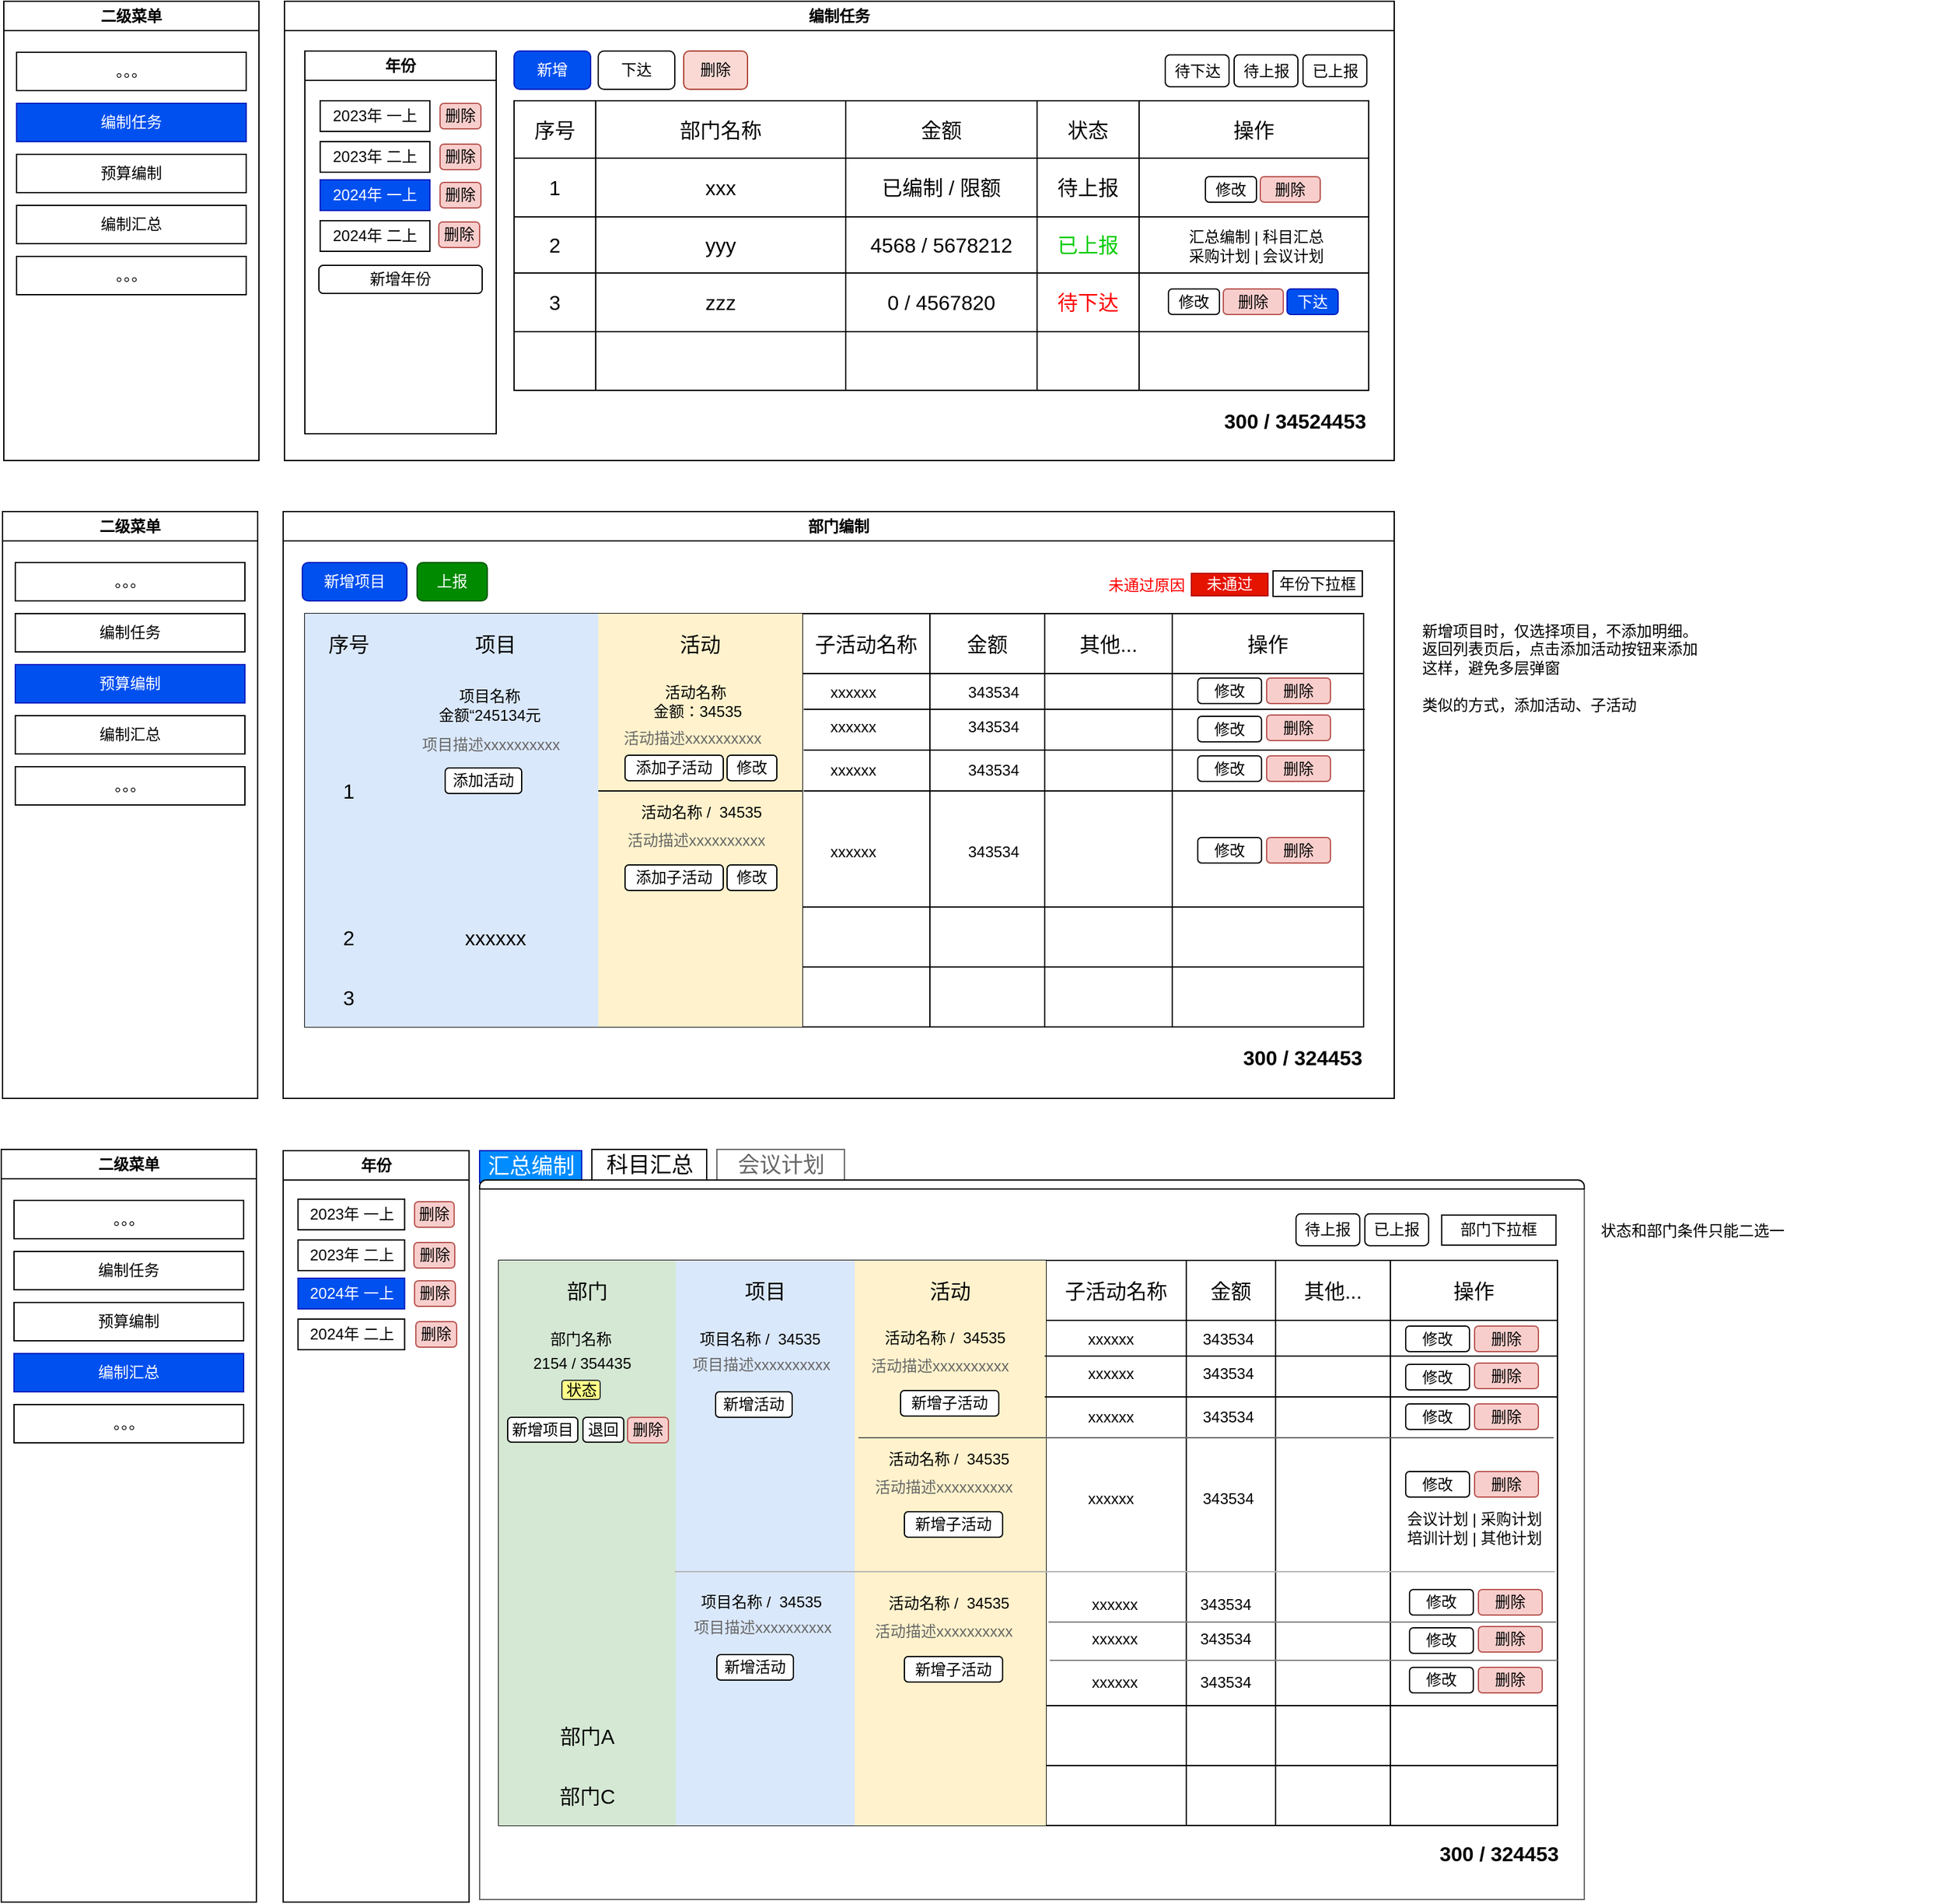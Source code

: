 <mxfile version="24.6.0" type="github">
  <diagram name="第 1 页" id="wPvDmN9R8L-Oju3Ta7TA">
    <mxGraphModel dx="1426" dy="793" grid="1" gridSize="10" guides="1" tooltips="1" connect="1" arrows="1" fold="1" page="1" pageScale="1" pageWidth="827" pageHeight="1169" math="0" shadow="0">
      <root>
        <mxCell id="0" />
        <mxCell id="1" parent="0" />
        <mxCell id="kLJGKbe1hVQjP4Zu41QE-1" value="编制任务" style="swimlane;whiteSpace=wrap;html=1;" parent="1" vertex="1">
          <mxGeometry x="390" y="80" width="870" height="360" as="geometry" />
        </mxCell>
        <mxCell id="kLJGKbe1hVQjP4Zu41QE-7" value="新增" style="rounded=1;whiteSpace=wrap;html=1;fillColor=#0050ef;fontColor=#ffffff;strokeColor=#001DBC;" parent="kLJGKbe1hVQjP4Zu41QE-1" vertex="1">
          <mxGeometry x="180" y="39" width="60" height="30" as="geometry" />
        </mxCell>
        <mxCell id="kLJGKbe1hVQjP4Zu41QE-28" value="" style="shape=table;startSize=0;container=1;collapsible=0;childLayout=tableLayout;fontSize=16;" parent="kLJGKbe1hVQjP4Zu41QE-1" vertex="1">
          <mxGeometry x="180" y="78" width="670" height="227" as="geometry" />
        </mxCell>
        <mxCell id="kLJGKbe1hVQjP4Zu41QE-53" value="" style="shape=tableRow;horizontal=0;startSize=0;swimlaneHead=0;swimlaneBody=0;strokeColor=inherit;top=0;left=0;bottom=0;right=0;collapsible=0;dropTarget=0;fillColor=none;points=[[0,0.5],[1,0.5]];portConstraint=eastwest;fontSize=16;" parent="kLJGKbe1hVQjP4Zu41QE-28" vertex="1">
          <mxGeometry width="670" height="45" as="geometry" />
        </mxCell>
        <mxCell id="kLJGKbe1hVQjP4Zu41QE-54" value="序号" style="shape=partialRectangle;html=1;whiteSpace=wrap;connectable=0;strokeColor=inherit;overflow=hidden;fillColor=none;top=0;left=0;bottom=0;right=0;pointerEvents=1;fontSize=16;" parent="kLJGKbe1hVQjP4Zu41QE-53" vertex="1">
          <mxGeometry width="64" height="45" as="geometry">
            <mxRectangle width="64" height="45" as="alternateBounds" />
          </mxGeometry>
        </mxCell>
        <mxCell id="kLJGKbe1hVQjP4Zu41QE-55" value="部门名称" style="shape=partialRectangle;html=1;whiteSpace=wrap;connectable=0;strokeColor=inherit;overflow=hidden;fillColor=none;top=0;left=0;bottom=0;right=0;pointerEvents=1;fontSize=16;" parent="kLJGKbe1hVQjP4Zu41QE-53" vertex="1">
          <mxGeometry x="64" width="196" height="45" as="geometry">
            <mxRectangle width="196" height="45" as="alternateBounds" />
          </mxGeometry>
        </mxCell>
        <mxCell id="kLJGKbe1hVQjP4Zu41QE-56" value="金额" style="shape=partialRectangle;html=1;whiteSpace=wrap;connectable=0;strokeColor=inherit;overflow=hidden;fillColor=none;top=0;left=0;bottom=0;right=0;pointerEvents=1;fontSize=16;" parent="kLJGKbe1hVQjP4Zu41QE-53" vertex="1">
          <mxGeometry x="260" width="150" height="45" as="geometry">
            <mxRectangle width="150" height="45" as="alternateBounds" />
          </mxGeometry>
        </mxCell>
        <mxCell id="kLJGKbe1hVQjP4Zu41QE-105" value="状态" style="shape=partialRectangle;html=1;whiteSpace=wrap;connectable=0;strokeColor=inherit;overflow=hidden;fillColor=none;top=0;left=0;bottom=0;right=0;pointerEvents=1;fontSize=16;" parent="kLJGKbe1hVQjP4Zu41QE-53" vertex="1">
          <mxGeometry x="410" width="80" height="45" as="geometry">
            <mxRectangle width="80" height="45" as="alternateBounds" />
          </mxGeometry>
        </mxCell>
        <mxCell id="kLJGKbe1hVQjP4Zu41QE-113" value="操作" style="shape=partialRectangle;html=1;whiteSpace=wrap;connectable=0;strokeColor=inherit;overflow=hidden;fillColor=none;top=0;left=0;bottom=0;right=0;pointerEvents=1;fontSize=16;" parent="kLJGKbe1hVQjP4Zu41QE-53" vertex="1">
          <mxGeometry x="490" width="180" height="45" as="geometry">
            <mxRectangle width="180" height="45" as="alternateBounds" />
          </mxGeometry>
        </mxCell>
        <mxCell id="kLJGKbe1hVQjP4Zu41QE-57" value="" style="shape=tableRow;horizontal=0;startSize=0;swimlaneHead=0;swimlaneBody=0;strokeColor=inherit;top=0;left=0;bottom=0;right=0;collapsible=0;dropTarget=0;fillColor=none;points=[[0,0.5],[1,0.5]];portConstraint=eastwest;fontSize=16;" parent="kLJGKbe1hVQjP4Zu41QE-28" vertex="1">
          <mxGeometry y="45" width="670" height="46" as="geometry" />
        </mxCell>
        <mxCell id="kLJGKbe1hVQjP4Zu41QE-58" value="1" style="shape=partialRectangle;html=1;whiteSpace=wrap;connectable=0;strokeColor=inherit;overflow=hidden;fillColor=none;top=0;left=0;bottom=0;right=0;pointerEvents=1;fontSize=16;" parent="kLJGKbe1hVQjP4Zu41QE-57" vertex="1">
          <mxGeometry width="64" height="46" as="geometry">
            <mxRectangle width="64" height="46" as="alternateBounds" />
          </mxGeometry>
        </mxCell>
        <mxCell id="kLJGKbe1hVQjP4Zu41QE-59" value="xxx" style="shape=partialRectangle;html=1;whiteSpace=wrap;connectable=0;strokeColor=inherit;overflow=hidden;fillColor=none;top=0;left=0;bottom=0;right=0;pointerEvents=1;fontSize=16;" parent="kLJGKbe1hVQjP4Zu41QE-57" vertex="1">
          <mxGeometry x="64" width="196" height="46" as="geometry">
            <mxRectangle width="196" height="46" as="alternateBounds" />
          </mxGeometry>
        </mxCell>
        <mxCell id="kLJGKbe1hVQjP4Zu41QE-60" value="已编制 / 限额" style="shape=partialRectangle;html=1;whiteSpace=wrap;connectable=0;strokeColor=inherit;overflow=hidden;fillColor=none;top=0;left=0;bottom=0;right=0;pointerEvents=1;fontSize=16;" parent="kLJGKbe1hVQjP4Zu41QE-57" vertex="1">
          <mxGeometry x="260" width="150" height="46" as="geometry">
            <mxRectangle width="150" height="46" as="alternateBounds" />
          </mxGeometry>
        </mxCell>
        <mxCell id="kLJGKbe1hVQjP4Zu41QE-106" value="待上报" style="shape=partialRectangle;html=1;whiteSpace=wrap;connectable=0;strokeColor=inherit;overflow=hidden;fillColor=none;top=0;left=0;bottom=0;right=0;pointerEvents=1;fontSize=16;" parent="kLJGKbe1hVQjP4Zu41QE-57" vertex="1">
          <mxGeometry x="410" width="80" height="46" as="geometry">
            <mxRectangle width="80" height="46" as="alternateBounds" />
          </mxGeometry>
        </mxCell>
        <mxCell id="kLJGKbe1hVQjP4Zu41QE-114" value="" style="shape=partialRectangle;html=1;whiteSpace=wrap;connectable=0;strokeColor=inherit;overflow=hidden;fillColor=none;top=0;left=0;bottom=0;right=0;pointerEvents=1;fontSize=12;" parent="kLJGKbe1hVQjP4Zu41QE-57" vertex="1">
          <mxGeometry x="490" width="180" height="46" as="geometry">
            <mxRectangle width="180" height="46" as="alternateBounds" />
          </mxGeometry>
        </mxCell>
        <mxCell id="kLJGKbe1hVQjP4Zu41QE-29" value="" style="shape=tableRow;horizontal=0;startSize=0;swimlaneHead=0;swimlaneBody=0;strokeColor=inherit;top=0;left=0;bottom=0;right=0;collapsible=0;dropTarget=0;fillColor=none;points=[[0,0.5],[1,0.5]];portConstraint=eastwest;fontSize=16;" parent="kLJGKbe1hVQjP4Zu41QE-28" vertex="1">
          <mxGeometry y="91" width="670" height="44" as="geometry" />
        </mxCell>
        <mxCell id="kLJGKbe1hVQjP4Zu41QE-30" value="2" style="shape=partialRectangle;html=1;whiteSpace=wrap;connectable=0;strokeColor=inherit;overflow=hidden;fillColor=none;top=0;left=0;bottom=0;right=0;pointerEvents=1;fontSize=16;" parent="kLJGKbe1hVQjP4Zu41QE-29" vertex="1">
          <mxGeometry width="64" height="44" as="geometry">
            <mxRectangle width="64" height="44" as="alternateBounds" />
          </mxGeometry>
        </mxCell>
        <mxCell id="kLJGKbe1hVQjP4Zu41QE-31" value="yyy" style="shape=partialRectangle;html=1;whiteSpace=wrap;connectable=0;strokeColor=inherit;overflow=hidden;fillColor=none;top=0;left=0;bottom=0;right=0;pointerEvents=1;fontSize=16;" parent="kLJGKbe1hVQjP4Zu41QE-29" vertex="1">
          <mxGeometry x="64" width="196" height="44" as="geometry">
            <mxRectangle width="196" height="44" as="alternateBounds" />
          </mxGeometry>
        </mxCell>
        <mxCell id="kLJGKbe1hVQjP4Zu41QE-32" value="4568 / 5678212" style="shape=partialRectangle;html=1;whiteSpace=wrap;connectable=0;strokeColor=inherit;overflow=hidden;fillColor=none;top=0;left=0;bottom=0;right=0;pointerEvents=1;fontSize=16;" parent="kLJGKbe1hVQjP4Zu41QE-29" vertex="1">
          <mxGeometry x="260" width="150" height="44" as="geometry">
            <mxRectangle width="150" height="44" as="alternateBounds" />
          </mxGeometry>
        </mxCell>
        <mxCell id="kLJGKbe1hVQjP4Zu41QE-107" value="&lt;font color=&quot;#00cc00&quot;&gt;已上报&lt;/font&gt;" style="shape=partialRectangle;html=1;whiteSpace=wrap;connectable=0;strokeColor=inherit;overflow=hidden;fillColor=none;top=0;left=0;bottom=0;right=0;pointerEvents=1;fontSize=16;" parent="kLJGKbe1hVQjP4Zu41QE-29" vertex="1">
          <mxGeometry x="410" width="80" height="44" as="geometry">
            <mxRectangle width="80" height="44" as="alternateBounds" />
          </mxGeometry>
        </mxCell>
        <mxCell id="kLJGKbe1hVQjP4Zu41QE-115" value="" style="shape=partialRectangle;html=1;whiteSpace=wrap;connectable=0;strokeColor=inherit;overflow=hidden;fillColor=none;top=0;left=0;bottom=0;right=0;pointerEvents=1;fontSize=16;align=left;" parent="kLJGKbe1hVQjP4Zu41QE-29" vertex="1">
          <mxGeometry x="490" width="180" height="44" as="geometry">
            <mxRectangle width="180" height="44" as="alternateBounds" />
          </mxGeometry>
        </mxCell>
        <mxCell id="kLJGKbe1hVQjP4Zu41QE-41" value="" style="shape=tableRow;horizontal=0;startSize=0;swimlaneHead=0;swimlaneBody=0;strokeColor=inherit;top=0;left=0;bottom=0;right=0;collapsible=0;dropTarget=0;fillColor=none;points=[[0,0.5],[1,0.5]];portConstraint=eastwest;fontSize=16;" parent="kLJGKbe1hVQjP4Zu41QE-28" vertex="1">
          <mxGeometry y="135" width="670" height="46" as="geometry" />
        </mxCell>
        <mxCell id="kLJGKbe1hVQjP4Zu41QE-42" value="3" style="shape=partialRectangle;html=1;whiteSpace=wrap;connectable=0;strokeColor=inherit;overflow=hidden;fillColor=none;top=0;left=0;bottom=0;right=0;pointerEvents=1;fontSize=16;" parent="kLJGKbe1hVQjP4Zu41QE-41" vertex="1">
          <mxGeometry width="64" height="46" as="geometry">
            <mxRectangle width="64" height="46" as="alternateBounds" />
          </mxGeometry>
        </mxCell>
        <mxCell id="kLJGKbe1hVQjP4Zu41QE-43" value="zzz" style="shape=partialRectangle;html=1;whiteSpace=wrap;connectable=0;strokeColor=inherit;overflow=hidden;fillColor=none;top=0;left=0;bottom=0;right=0;pointerEvents=1;fontSize=16;" parent="kLJGKbe1hVQjP4Zu41QE-41" vertex="1">
          <mxGeometry x="64" width="196" height="46" as="geometry">
            <mxRectangle width="196" height="46" as="alternateBounds" />
          </mxGeometry>
        </mxCell>
        <mxCell id="kLJGKbe1hVQjP4Zu41QE-44" value="0 / 4567820" style="shape=partialRectangle;html=1;whiteSpace=wrap;connectable=0;strokeColor=inherit;overflow=hidden;fillColor=none;top=0;left=0;bottom=0;right=0;pointerEvents=1;fontSize=16;" parent="kLJGKbe1hVQjP4Zu41QE-41" vertex="1">
          <mxGeometry x="260" width="150" height="46" as="geometry">
            <mxRectangle width="150" height="46" as="alternateBounds" />
          </mxGeometry>
        </mxCell>
        <mxCell id="kLJGKbe1hVQjP4Zu41QE-108" value="&lt;font color=&quot;#ff0000&quot;&gt;待下达&lt;/font&gt;" style="shape=partialRectangle;html=1;whiteSpace=wrap;connectable=0;strokeColor=inherit;overflow=hidden;fillColor=none;top=0;left=0;bottom=0;right=0;pointerEvents=1;fontSize=16;" parent="kLJGKbe1hVQjP4Zu41QE-41" vertex="1">
          <mxGeometry x="410" width="80" height="46" as="geometry">
            <mxRectangle width="80" height="46" as="alternateBounds" />
          </mxGeometry>
        </mxCell>
        <mxCell id="kLJGKbe1hVQjP4Zu41QE-116" style="shape=partialRectangle;html=1;whiteSpace=wrap;connectable=0;strokeColor=inherit;overflow=hidden;fillColor=none;top=0;left=0;bottom=0;right=0;pointerEvents=1;fontSize=16;" parent="kLJGKbe1hVQjP4Zu41QE-41" vertex="1">
          <mxGeometry x="490" width="180" height="46" as="geometry">
            <mxRectangle width="180" height="46" as="alternateBounds" />
          </mxGeometry>
        </mxCell>
        <mxCell id="kLJGKbe1hVQjP4Zu41QE-45" value="" style="shape=tableRow;horizontal=0;startSize=0;swimlaneHead=0;swimlaneBody=0;strokeColor=inherit;top=0;left=0;bottom=0;right=0;collapsible=0;dropTarget=0;fillColor=none;points=[[0,0.5],[1,0.5]];portConstraint=eastwest;fontSize=16;" parent="kLJGKbe1hVQjP4Zu41QE-28" vertex="1">
          <mxGeometry y="181" width="670" height="46" as="geometry" />
        </mxCell>
        <mxCell id="kLJGKbe1hVQjP4Zu41QE-46" value="" style="shape=partialRectangle;html=1;whiteSpace=wrap;connectable=0;strokeColor=inherit;overflow=hidden;fillColor=none;top=0;left=0;bottom=0;right=0;pointerEvents=1;fontSize=16;" parent="kLJGKbe1hVQjP4Zu41QE-45" vertex="1">
          <mxGeometry width="64" height="46" as="geometry">
            <mxRectangle width="64" height="46" as="alternateBounds" />
          </mxGeometry>
        </mxCell>
        <mxCell id="kLJGKbe1hVQjP4Zu41QE-47" value="" style="shape=partialRectangle;html=1;whiteSpace=wrap;connectable=0;strokeColor=inherit;overflow=hidden;fillColor=none;top=0;left=0;bottom=0;right=0;pointerEvents=1;fontSize=16;" parent="kLJGKbe1hVQjP4Zu41QE-45" vertex="1">
          <mxGeometry x="64" width="196" height="46" as="geometry">
            <mxRectangle width="196" height="46" as="alternateBounds" />
          </mxGeometry>
        </mxCell>
        <mxCell id="kLJGKbe1hVQjP4Zu41QE-48" value="" style="shape=partialRectangle;html=1;whiteSpace=wrap;connectable=0;strokeColor=inherit;overflow=hidden;fillColor=none;top=0;left=0;bottom=0;right=0;pointerEvents=1;fontSize=16;" parent="kLJGKbe1hVQjP4Zu41QE-45" vertex="1">
          <mxGeometry x="260" width="150" height="46" as="geometry">
            <mxRectangle width="150" height="46" as="alternateBounds" />
          </mxGeometry>
        </mxCell>
        <mxCell id="kLJGKbe1hVQjP4Zu41QE-111" style="shape=partialRectangle;html=1;whiteSpace=wrap;connectable=0;strokeColor=inherit;overflow=hidden;fillColor=none;top=0;left=0;bottom=0;right=0;pointerEvents=1;fontSize=16;" parent="kLJGKbe1hVQjP4Zu41QE-45" vertex="1">
          <mxGeometry x="410" width="80" height="46" as="geometry">
            <mxRectangle width="80" height="46" as="alternateBounds" />
          </mxGeometry>
        </mxCell>
        <mxCell id="kLJGKbe1hVQjP4Zu41QE-119" style="shape=partialRectangle;html=1;whiteSpace=wrap;connectable=0;strokeColor=inherit;overflow=hidden;fillColor=none;top=0;left=0;bottom=0;right=0;pointerEvents=1;fontSize=16;" parent="kLJGKbe1hVQjP4Zu41QE-45" vertex="1">
          <mxGeometry x="490" width="180" height="46" as="geometry">
            <mxRectangle width="180" height="46" as="alternateBounds" />
          </mxGeometry>
        </mxCell>
        <mxCell id="6Xh9w_Owfk05xHypsWYO-120" value="修改" style="rounded=1;whiteSpace=wrap;html=1;" vertex="1" parent="kLJGKbe1hVQjP4Zu41QE-1">
          <mxGeometry x="722" y="137.5" width="40" height="20" as="geometry" />
        </mxCell>
        <mxCell id="6Xh9w_Owfk05xHypsWYO-121" value="删除" style="rounded=1;whiteSpace=wrap;html=1;fillColor=#f8cecc;strokeColor=#b85450;" vertex="1" parent="kLJGKbe1hVQjP4Zu41QE-1">
          <mxGeometry x="765" y="137.5" width="47" height="20" as="geometry" />
        </mxCell>
        <mxCell id="6Xh9w_Owfk05xHypsWYO-124" value="&lt;span style=&quot;text-align: left;&quot;&gt;汇总编制 | 科目汇总&lt;/span&gt;&lt;div&gt;&lt;span style=&quot;text-align: left;&quot;&gt;采购&lt;/span&gt;&lt;span style=&quot;text-align: left; background-color: initial;&quot;&gt;计划 | 会议计划&lt;/span&gt;&lt;/div&gt;" style="text;html=1;align=center;verticalAlign=middle;whiteSpace=wrap;rounded=0;" vertex="1" parent="kLJGKbe1hVQjP4Zu41QE-1">
          <mxGeometry x="673" y="173" width="178" height="38" as="geometry" />
        </mxCell>
        <mxCell id="6Xh9w_Owfk05xHypsWYO-125" value="300 / 34524453" style="text;html=1;align=right;verticalAlign=middle;whiteSpace=wrap;rounded=0;fontSize=16;fontStyle=1" vertex="1" parent="kLJGKbe1hVQjP4Zu41QE-1">
          <mxGeometry x="691" y="314" width="159" height="30" as="geometry" />
        </mxCell>
        <mxCell id="6Xh9w_Owfk05xHypsWYO-139" value="年份" style="swimlane;whiteSpace=wrap;html=1;" vertex="1" parent="kLJGKbe1hVQjP4Zu41QE-1">
          <mxGeometry x="16" y="39" width="150" height="300" as="geometry" />
        </mxCell>
        <mxCell id="6Xh9w_Owfk05xHypsWYO-140" value="2023年 二上" style="rounded=0;whiteSpace=wrap;html=1;" vertex="1" parent="6Xh9w_Owfk05xHypsWYO-139">
          <mxGeometry x="12" y="71" width="86" height="24" as="geometry" />
        </mxCell>
        <mxCell id="6Xh9w_Owfk05xHypsWYO-141" value="新增年份" style="rounded=1;whiteSpace=wrap;html=1;" vertex="1" parent="6Xh9w_Owfk05xHypsWYO-139">
          <mxGeometry x="11" y="168" width="128" height="22" as="geometry" />
        </mxCell>
        <mxCell id="6Xh9w_Owfk05xHypsWYO-142" value="2023年 一上" style="rounded=0;whiteSpace=wrap;html=1;" vertex="1" parent="6Xh9w_Owfk05xHypsWYO-139">
          <mxGeometry x="12" y="39" width="86" height="24" as="geometry" />
        </mxCell>
        <mxCell id="6Xh9w_Owfk05xHypsWYO-146" value="2024年 二上" style="rounded=0;whiteSpace=wrap;html=1;" vertex="1" parent="6Xh9w_Owfk05xHypsWYO-139">
          <mxGeometry x="12" y="133" width="86" height="24" as="geometry" />
        </mxCell>
        <mxCell id="6Xh9w_Owfk05xHypsWYO-147" value="2024年 一上" style="rounded=0;whiteSpace=wrap;html=1;fillColor=#0050ef;strokeColor=#001DBC;fontColor=#ffffff;" vertex="1" parent="6Xh9w_Owfk05xHypsWYO-139">
          <mxGeometry x="12" y="101" width="86" height="24" as="geometry" />
        </mxCell>
        <mxCell id="6Xh9w_Owfk05xHypsWYO-239" value="删除" style="rounded=1;whiteSpace=wrap;html=1;fillColor=#f8cecc;strokeColor=#b85450;" vertex="1" parent="6Xh9w_Owfk05xHypsWYO-139">
          <mxGeometry x="106" y="41" width="32" height="20" as="geometry" />
        </mxCell>
        <mxCell id="6Xh9w_Owfk05xHypsWYO-240" value="删除" style="rounded=1;whiteSpace=wrap;html=1;fillColor=#f8cecc;strokeColor=#b85450;" vertex="1" parent="6Xh9w_Owfk05xHypsWYO-139">
          <mxGeometry x="106" y="73" width="32" height="20" as="geometry" />
        </mxCell>
        <mxCell id="6Xh9w_Owfk05xHypsWYO-241" value="删除" style="rounded=1;whiteSpace=wrap;html=1;fillColor=#f8cecc;strokeColor=#b85450;" vertex="1" parent="6Xh9w_Owfk05xHypsWYO-139">
          <mxGeometry x="106" y="103" width="32" height="20" as="geometry" />
        </mxCell>
        <mxCell id="6Xh9w_Owfk05xHypsWYO-143" value="修改" style="rounded=1;whiteSpace=wrap;html=1;" vertex="1" parent="kLJGKbe1hVQjP4Zu41QE-1">
          <mxGeometry x="693" y="225.5" width="40" height="20" as="geometry" />
        </mxCell>
        <mxCell id="6Xh9w_Owfk05xHypsWYO-144" value="删除" style="rounded=1;whiteSpace=wrap;html=1;fillColor=#f8cecc;strokeColor=#b85450;" vertex="1" parent="kLJGKbe1hVQjP4Zu41QE-1">
          <mxGeometry x="736" y="225.5" width="47" height="20" as="geometry" />
        </mxCell>
        <mxCell id="kLJGKbe1hVQjP4Zu41QE-11" value="待下达" style="rounded=1;whiteSpace=wrap;html=1;" parent="kLJGKbe1hVQjP4Zu41QE-1" vertex="1">
          <mxGeometry x="690.5" y="42" width="50" height="25" as="geometry" />
        </mxCell>
        <mxCell id="kLJGKbe1hVQjP4Zu41QE-13" value="已上报" style="rounded=1;whiteSpace=wrap;html=1;" parent="kLJGKbe1hVQjP4Zu41QE-1" vertex="1">
          <mxGeometry x="798.5" y="42" width="50" height="25" as="geometry" />
        </mxCell>
        <mxCell id="kLJGKbe1hVQjP4Zu41QE-12" value="待上报" style="rounded=1;whiteSpace=wrap;html=1;" parent="kLJGKbe1hVQjP4Zu41QE-1" vertex="1">
          <mxGeometry x="744.5" y="42" width="50" height="25" as="geometry" />
        </mxCell>
        <mxCell id="6Xh9w_Owfk05xHypsWYO-145" value="下达" style="rounded=1;whiteSpace=wrap;html=1;fillColor=#0050ef;fontColor=#ffffff;strokeColor=#001DBC;" vertex="1" parent="kLJGKbe1hVQjP4Zu41QE-1">
          <mxGeometry x="786" y="225.5" width="40" height="20" as="geometry" />
        </mxCell>
        <mxCell id="6Xh9w_Owfk05xHypsWYO-399" value="删除" style="rounded=1;whiteSpace=wrap;html=1;fillColor=#fad9d5;strokeColor=#ae4132;" vertex="1" parent="kLJGKbe1hVQjP4Zu41QE-1">
          <mxGeometry x="313" y="39" width="50" height="30" as="geometry" />
        </mxCell>
        <mxCell id="6Xh9w_Owfk05xHypsWYO-401" value="下达" style="rounded=1;whiteSpace=wrap;html=1;" vertex="1" parent="kLJGKbe1hVQjP4Zu41QE-1">
          <mxGeometry x="246" y="39" width="60" height="30" as="geometry" />
        </mxCell>
        <mxCell id="6Xh9w_Owfk05xHypsWYO-1" value="二级菜单" style="swimlane;whiteSpace=wrap;html=1;" vertex="1" parent="1">
          <mxGeometry x="170" y="80" width="200" height="360" as="geometry" />
        </mxCell>
        <mxCell id="kLJGKbe1hVQjP4Zu41QE-2" value="编制任务" style="rounded=0;whiteSpace=wrap;html=1;fillColor=#0050ef;fontColor=#ffffff;strokeColor=#001DBC;" parent="6Xh9w_Owfk05xHypsWYO-1" vertex="1">
          <mxGeometry x="10" y="80" width="180" height="30" as="geometry" />
        </mxCell>
        <mxCell id="6Xh9w_Owfk05xHypsWYO-2" value="。。。" style="rounded=0;whiteSpace=wrap;html=1;" vertex="1" parent="6Xh9w_Owfk05xHypsWYO-1">
          <mxGeometry x="10" y="40" width="180" height="30" as="geometry" />
        </mxCell>
        <mxCell id="6Xh9w_Owfk05xHypsWYO-3" value="预算编制" style="rounded=0;whiteSpace=wrap;html=1;" vertex="1" parent="6Xh9w_Owfk05xHypsWYO-1">
          <mxGeometry x="10" y="120" width="180" height="30" as="geometry" />
        </mxCell>
        <mxCell id="6Xh9w_Owfk05xHypsWYO-4" value="编制汇总" style="rounded=0;whiteSpace=wrap;html=1;" vertex="1" parent="6Xh9w_Owfk05xHypsWYO-1">
          <mxGeometry x="10" y="160" width="180" height="30" as="geometry" />
        </mxCell>
        <mxCell id="6Xh9w_Owfk05xHypsWYO-5" value="。。。" style="rounded=0;whiteSpace=wrap;html=1;" vertex="1" parent="6Xh9w_Owfk05xHypsWYO-1">
          <mxGeometry x="10" y="200" width="180" height="30" as="geometry" />
        </mxCell>
        <mxCell id="6Xh9w_Owfk05xHypsWYO-6" value="部门编制" style="swimlane;whiteSpace=wrap;html=1;startSize=23;" vertex="1" parent="1">
          <mxGeometry x="389" y="480" width="871" height="460" as="geometry" />
        </mxCell>
        <mxCell id="6Xh9w_Owfk05xHypsWYO-7" value="新增项目" style="rounded=1;whiteSpace=wrap;html=1;fillColor=#0050ef;fontColor=#ffffff;strokeColor=#001DBC;" vertex="1" parent="6Xh9w_Owfk05xHypsWYO-6">
          <mxGeometry x="15" y="40" width="82" height="30" as="geometry" />
        </mxCell>
        <mxCell id="6Xh9w_Owfk05xHypsWYO-10" value="" style="shape=table;startSize=0;container=1;collapsible=0;childLayout=tableLayout;fontSize=16;" vertex="1" parent="6Xh9w_Owfk05xHypsWYO-6">
          <mxGeometry x="17" y="80" width="830" height="324" as="geometry" />
        </mxCell>
        <mxCell id="6Xh9w_Owfk05xHypsWYO-11" value="" style="shape=tableRow;horizontal=0;startSize=0;swimlaneHead=0;swimlaneBody=0;strokeColor=inherit;top=0;left=0;bottom=0;right=0;collapsible=0;dropTarget=0;fillColor=none;points=[[0,0.5],[1,0.5]];portConstraint=eastwest;fontSize=16;" vertex="1" parent="6Xh9w_Owfk05xHypsWYO-10">
          <mxGeometry width="830" height="47" as="geometry" />
        </mxCell>
        <mxCell id="6Xh9w_Owfk05xHypsWYO-12" value="序号" style="shape=partialRectangle;html=1;whiteSpace=wrap;connectable=0;strokeColor=#6c8ebf;overflow=hidden;fillColor=#dae8fc;top=0;left=0;bottom=0;right=0;pointerEvents=1;fontSize=16;" vertex="1" parent="6Xh9w_Owfk05xHypsWYO-11">
          <mxGeometry width="69" height="47" as="geometry">
            <mxRectangle width="69" height="47" as="alternateBounds" />
          </mxGeometry>
        </mxCell>
        <mxCell id="6Xh9w_Owfk05xHypsWYO-13" value="项目" style="shape=partialRectangle;html=1;whiteSpace=wrap;connectable=0;strokeColor=#6c8ebf;overflow=hidden;fillColor=#dae8fc;top=0;left=0;bottom=0;right=0;pointerEvents=1;fontSize=16;" vertex="1" parent="6Xh9w_Owfk05xHypsWYO-11">
          <mxGeometry x="69" width="161" height="47" as="geometry">
            <mxRectangle width="161" height="47" as="alternateBounds" />
          </mxGeometry>
        </mxCell>
        <mxCell id="6Xh9w_Owfk05xHypsWYO-14" value="活动" style="shape=partialRectangle;html=1;whiteSpace=wrap;connectable=0;strokeColor=#d6b656;overflow=hidden;fillColor=#fff2cc;top=0;left=0;bottom=0;right=0;pointerEvents=1;fontSize=16;" vertex="1" parent="6Xh9w_Owfk05xHypsWYO-11">
          <mxGeometry x="230" width="160" height="47" as="geometry">
            <mxRectangle width="160" height="47" as="alternateBounds" />
          </mxGeometry>
        </mxCell>
        <mxCell id="6Xh9w_Owfk05xHypsWYO-15" value="子活动名称" style="shape=partialRectangle;html=1;whiteSpace=wrap;connectable=0;strokeColor=inherit;overflow=hidden;fillColor=none;top=0;left=0;bottom=0;right=0;pointerEvents=1;fontSize=16;" vertex="1" parent="6Xh9w_Owfk05xHypsWYO-11">
          <mxGeometry x="390" width="100" height="47" as="geometry">
            <mxRectangle width="100" height="47" as="alternateBounds" />
          </mxGeometry>
        </mxCell>
        <mxCell id="6Xh9w_Owfk05xHypsWYO-16" value="金额" style="shape=partialRectangle;html=1;whiteSpace=wrap;connectable=0;strokeColor=inherit;overflow=hidden;fillColor=none;top=0;left=0;bottom=0;right=0;pointerEvents=1;fontSize=16;" vertex="1" parent="6Xh9w_Owfk05xHypsWYO-11">
          <mxGeometry x="490" width="90" height="47" as="geometry">
            <mxRectangle width="90" height="47" as="alternateBounds" />
          </mxGeometry>
        </mxCell>
        <mxCell id="6Xh9w_Owfk05xHypsWYO-67" value="其他..." style="shape=partialRectangle;html=1;whiteSpace=wrap;connectable=0;strokeColor=inherit;overflow=hidden;fillColor=none;top=0;left=0;bottom=0;right=0;pointerEvents=1;fontSize=16;" vertex="1" parent="6Xh9w_Owfk05xHypsWYO-11">
          <mxGeometry x="580" width="100" height="47" as="geometry">
            <mxRectangle width="100" height="47" as="alternateBounds" />
          </mxGeometry>
        </mxCell>
        <mxCell id="6Xh9w_Owfk05xHypsWYO-97" value="操作" style="shape=partialRectangle;html=1;whiteSpace=wrap;connectable=0;strokeColor=inherit;overflow=hidden;fillColor=none;top=0;left=0;bottom=0;right=0;pointerEvents=1;fontSize=16;" vertex="1" parent="6Xh9w_Owfk05xHypsWYO-11">
          <mxGeometry x="680" width="150" height="47" as="geometry">
            <mxRectangle width="150" height="47" as="alternateBounds" />
          </mxGeometry>
        </mxCell>
        <mxCell id="6Xh9w_Owfk05xHypsWYO-17" value="" style="shape=tableRow;horizontal=0;startSize=0;swimlaneHead=0;swimlaneBody=0;strokeColor=inherit;top=0;left=0;bottom=0;right=0;collapsible=0;dropTarget=0;fillColor=none;points=[[0,0.5],[1,0.5]];portConstraint=eastwest;fontSize=16;" vertex="1" parent="6Xh9w_Owfk05xHypsWYO-10">
          <mxGeometry y="47" width="830" height="183" as="geometry" />
        </mxCell>
        <mxCell id="6Xh9w_Owfk05xHypsWYO-18" value="1" style="shape=partialRectangle;html=1;whiteSpace=wrap;connectable=0;strokeColor=#6c8ebf;overflow=hidden;fillColor=#dae8fc;top=0;left=0;bottom=0;right=0;pointerEvents=1;fontSize=16;" vertex="1" parent="6Xh9w_Owfk05xHypsWYO-17">
          <mxGeometry width="69" height="183" as="geometry">
            <mxRectangle width="69" height="183" as="alternateBounds" />
          </mxGeometry>
        </mxCell>
        <mxCell id="6Xh9w_Owfk05xHypsWYO-19" value="" style="shape=partialRectangle;html=1;whiteSpace=wrap;connectable=0;strokeColor=#6c8ebf;overflow=hidden;fillColor=#dae8fc;top=0;left=0;bottom=0;right=0;pointerEvents=1;fontSize=16;" vertex="1" parent="6Xh9w_Owfk05xHypsWYO-17">
          <mxGeometry x="69" width="161" height="183" as="geometry">
            <mxRectangle width="161" height="183" as="alternateBounds" />
          </mxGeometry>
        </mxCell>
        <mxCell id="6Xh9w_Owfk05xHypsWYO-20" value="" style="shape=partialRectangle;html=1;whiteSpace=wrap;connectable=0;strokeColor=#d6b656;overflow=hidden;fillColor=#fff2cc;top=0;left=0;bottom=0;right=0;pointerEvents=1;fontSize=16;" vertex="1" parent="6Xh9w_Owfk05xHypsWYO-17">
          <mxGeometry x="230" width="160" height="183" as="geometry">
            <mxRectangle width="160" height="183" as="alternateBounds" />
          </mxGeometry>
        </mxCell>
        <mxCell id="6Xh9w_Owfk05xHypsWYO-21" value="" style="shape=partialRectangle;html=1;whiteSpace=wrap;connectable=0;strokeColor=inherit;overflow=hidden;fillColor=none;top=0;left=0;bottom=0;right=0;pointerEvents=1;fontSize=16;" vertex="1" parent="6Xh9w_Owfk05xHypsWYO-17">
          <mxGeometry x="390" width="100" height="183" as="geometry">
            <mxRectangle width="100" height="183" as="alternateBounds" />
          </mxGeometry>
        </mxCell>
        <mxCell id="6Xh9w_Owfk05xHypsWYO-22" value="" style="shape=partialRectangle;html=1;whiteSpace=wrap;connectable=0;strokeColor=inherit;overflow=hidden;fillColor=none;top=0;left=0;bottom=0;right=0;pointerEvents=1;fontSize=12;" vertex="1" parent="6Xh9w_Owfk05xHypsWYO-17">
          <mxGeometry x="490" width="90" height="183" as="geometry">
            <mxRectangle width="90" height="183" as="alternateBounds" />
          </mxGeometry>
        </mxCell>
        <mxCell id="6Xh9w_Owfk05xHypsWYO-68" style="shape=partialRectangle;html=1;whiteSpace=wrap;connectable=0;strokeColor=inherit;overflow=hidden;fillColor=none;top=0;left=0;bottom=0;right=0;pointerEvents=1;fontSize=12;" vertex="1" parent="6Xh9w_Owfk05xHypsWYO-17">
          <mxGeometry x="580" width="100" height="183" as="geometry">
            <mxRectangle width="100" height="183" as="alternateBounds" />
          </mxGeometry>
        </mxCell>
        <mxCell id="6Xh9w_Owfk05xHypsWYO-98" style="shape=partialRectangle;html=1;whiteSpace=wrap;connectable=0;strokeColor=inherit;overflow=hidden;fillColor=none;top=0;left=0;bottom=0;right=0;pointerEvents=1;fontSize=12;" vertex="1" parent="6Xh9w_Owfk05xHypsWYO-17">
          <mxGeometry x="680" width="150" height="183" as="geometry">
            <mxRectangle width="150" height="183" as="alternateBounds" />
          </mxGeometry>
        </mxCell>
        <mxCell id="6Xh9w_Owfk05xHypsWYO-23" value="" style="shape=tableRow;horizontal=0;startSize=0;swimlaneHead=0;swimlaneBody=0;strokeColor=inherit;top=0;left=0;bottom=0;right=0;collapsible=0;dropTarget=0;fillColor=none;points=[[0,0.5],[1,0.5]];portConstraint=eastwest;fontSize=16;" vertex="1" parent="6Xh9w_Owfk05xHypsWYO-10">
          <mxGeometry y="230" width="830" height="47" as="geometry" />
        </mxCell>
        <mxCell id="6Xh9w_Owfk05xHypsWYO-24" value="2" style="shape=partialRectangle;html=1;whiteSpace=wrap;connectable=0;strokeColor=#6c8ebf;overflow=hidden;fillColor=#dae8fc;top=0;left=0;bottom=0;right=0;pointerEvents=1;fontSize=16;" vertex="1" parent="6Xh9w_Owfk05xHypsWYO-23">
          <mxGeometry width="69" height="47" as="geometry">
            <mxRectangle width="69" height="47" as="alternateBounds" />
          </mxGeometry>
        </mxCell>
        <mxCell id="6Xh9w_Owfk05xHypsWYO-25" value="xxxxxx" style="shape=partialRectangle;html=1;whiteSpace=wrap;connectable=0;strokeColor=#6c8ebf;overflow=hidden;fillColor=#dae8fc;top=0;left=0;bottom=0;right=0;pointerEvents=1;fontSize=16;" vertex="1" parent="6Xh9w_Owfk05xHypsWYO-23">
          <mxGeometry x="69" width="161" height="47" as="geometry">
            <mxRectangle width="161" height="47" as="alternateBounds" />
          </mxGeometry>
        </mxCell>
        <mxCell id="6Xh9w_Owfk05xHypsWYO-26" value="" style="shape=partialRectangle;html=1;whiteSpace=wrap;connectable=0;strokeColor=#d6b656;overflow=hidden;fillColor=#fff2cc;top=0;left=0;bottom=0;right=0;pointerEvents=1;fontSize=16;" vertex="1" parent="6Xh9w_Owfk05xHypsWYO-23">
          <mxGeometry x="230" width="160" height="47" as="geometry">
            <mxRectangle width="160" height="47" as="alternateBounds" />
          </mxGeometry>
        </mxCell>
        <mxCell id="6Xh9w_Owfk05xHypsWYO-27" value="" style="shape=partialRectangle;html=1;whiteSpace=wrap;connectable=0;strokeColor=inherit;overflow=hidden;fillColor=none;top=0;left=0;bottom=0;right=0;pointerEvents=1;fontSize=16;" vertex="1" parent="6Xh9w_Owfk05xHypsWYO-23">
          <mxGeometry x="390" width="100" height="47" as="geometry">
            <mxRectangle width="100" height="47" as="alternateBounds" />
          </mxGeometry>
        </mxCell>
        <mxCell id="6Xh9w_Owfk05xHypsWYO-28" value="" style="shape=partialRectangle;html=1;whiteSpace=wrap;connectable=0;strokeColor=inherit;overflow=hidden;fillColor=none;top=0;left=0;bottom=0;right=0;pointerEvents=1;fontSize=16;" vertex="1" parent="6Xh9w_Owfk05xHypsWYO-23">
          <mxGeometry x="490" width="90" height="47" as="geometry">
            <mxRectangle width="90" height="47" as="alternateBounds" />
          </mxGeometry>
        </mxCell>
        <mxCell id="6Xh9w_Owfk05xHypsWYO-69" style="shape=partialRectangle;html=1;whiteSpace=wrap;connectable=0;strokeColor=inherit;overflow=hidden;fillColor=none;top=0;left=0;bottom=0;right=0;pointerEvents=1;fontSize=16;" vertex="1" parent="6Xh9w_Owfk05xHypsWYO-23">
          <mxGeometry x="580" width="100" height="47" as="geometry">
            <mxRectangle width="100" height="47" as="alternateBounds" />
          </mxGeometry>
        </mxCell>
        <mxCell id="6Xh9w_Owfk05xHypsWYO-99" style="shape=partialRectangle;html=1;whiteSpace=wrap;connectable=0;strokeColor=inherit;overflow=hidden;fillColor=none;top=0;left=0;bottom=0;right=0;pointerEvents=1;fontSize=16;" vertex="1" parent="6Xh9w_Owfk05xHypsWYO-23">
          <mxGeometry x="680" width="150" height="47" as="geometry">
            <mxRectangle width="150" height="47" as="alternateBounds" />
          </mxGeometry>
        </mxCell>
        <mxCell id="6Xh9w_Owfk05xHypsWYO-29" value="" style="shape=tableRow;horizontal=0;startSize=0;swimlaneHead=0;swimlaneBody=0;strokeColor=inherit;top=0;left=0;bottom=0;right=0;collapsible=0;dropTarget=0;fillColor=none;points=[[0,0.5],[1,0.5]];portConstraint=eastwest;fontSize=16;" vertex="1" parent="6Xh9w_Owfk05xHypsWYO-10">
          <mxGeometry y="277" width="830" height="47" as="geometry" />
        </mxCell>
        <mxCell id="6Xh9w_Owfk05xHypsWYO-30" value="3" style="shape=partialRectangle;html=1;whiteSpace=wrap;connectable=0;strokeColor=#6c8ebf;overflow=hidden;fillColor=#dae8fc;top=0;left=0;bottom=0;right=0;pointerEvents=1;fontSize=16;" vertex="1" parent="6Xh9w_Owfk05xHypsWYO-29">
          <mxGeometry width="69" height="47" as="geometry">
            <mxRectangle width="69" height="47" as="alternateBounds" />
          </mxGeometry>
        </mxCell>
        <mxCell id="6Xh9w_Owfk05xHypsWYO-31" value="" style="shape=partialRectangle;html=1;whiteSpace=wrap;connectable=0;strokeColor=#6c8ebf;overflow=hidden;fillColor=#dae8fc;top=0;left=0;bottom=0;right=0;pointerEvents=1;fontSize=16;" vertex="1" parent="6Xh9w_Owfk05xHypsWYO-29">
          <mxGeometry x="69" width="161" height="47" as="geometry">
            <mxRectangle width="161" height="47" as="alternateBounds" />
          </mxGeometry>
        </mxCell>
        <mxCell id="6Xh9w_Owfk05xHypsWYO-32" value="" style="shape=partialRectangle;html=1;whiteSpace=wrap;connectable=0;strokeColor=#d6b656;overflow=hidden;fillColor=#fff2cc;top=0;left=0;bottom=0;right=0;pointerEvents=1;fontSize=16;" vertex="1" parent="6Xh9w_Owfk05xHypsWYO-29">
          <mxGeometry x="230" width="160" height="47" as="geometry">
            <mxRectangle width="160" height="47" as="alternateBounds" />
          </mxGeometry>
        </mxCell>
        <mxCell id="6Xh9w_Owfk05xHypsWYO-33" value="" style="shape=partialRectangle;html=1;whiteSpace=wrap;connectable=0;strokeColor=inherit;overflow=hidden;fillColor=none;top=0;left=0;bottom=0;right=0;pointerEvents=1;fontSize=16;" vertex="1" parent="6Xh9w_Owfk05xHypsWYO-29">
          <mxGeometry x="390" width="100" height="47" as="geometry">
            <mxRectangle width="100" height="47" as="alternateBounds" />
          </mxGeometry>
        </mxCell>
        <mxCell id="6Xh9w_Owfk05xHypsWYO-34" style="shape=partialRectangle;html=1;whiteSpace=wrap;connectable=0;strokeColor=inherit;overflow=hidden;fillColor=none;top=0;left=0;bottom=0;right=0;pointerEvents=1;fontSize=16;" vertex="1" parent="6Xh9w_Owfk05xHypsWYO-29">
          <mxGeometry x="490" width="90" height="47" as="geometry">
            <mxRectangle width="90" height="47" as="alternateBounds" />
          </mxGeometry>
        </mxCell>
        <mxCell id="6Xh9w_Owfk05xHypsWYO-70" style="shape=partialRectangle;html=1;whiteSpace=wrap;connectable=0;strokeColor=inherit;overflow=hidden;fillColor=none;top=0;left=0;bottom=0;right=0;pointerEvents=1;fontSize=16;" vertex="1" parent="6Xh9w_Owfk05xHypsWYO-29">
          <mxGeometry x="580" width="100" height="47" as="geometry">
            <mxRectangle width="100" height="47" as="alternateBounds" />
          </mxGeometry>
        </mxCell>
        <mxCell id="6Xh9w_Owfk05xHypsWYO-100" style="shape=partialRectangle;html=1;whiteSpace=wrap;connectable=0;strokeColor=inherit;overflow=hidden;fillColor=none;top=0;left=0;bottom=0;right=0;pointerEvents=1;fontSize=16;" vertex="1" parent="6Xh9w_Owfk05xHypsWYO-29">
          <mxGeometry x="680" width="150" height="47" as="geometry">
            <mxRectangle width="150" height="47" as="alternateBounds" />
          </mxGeometry>
        </mxCell>
        <mxCell id="6Xh9w_Owfk05xHypsWYO-59" value="年份下拉框" style="rounded=0;whiteSpace=wrap;html=1;" vertex="1" parent="6Xh9w_Owfk05xHypsWYO-6">
          <mxGeometry x="776" y="46.5" width="70" height="20" as="geometry" />
        </mxCell>
        <mxCell id="6Xh9w_Owfk05xHypsWYO-75" value="项目名称&lt;div&gt;金额“245134元&lt;/div&gt;" style="text;html=1;align=center;verticalAlign=middle;whiteSpace=wrap;rounded=0;" vertex="1" parent="6Xh9w_Owfk05xHypsWYO-6">
          <mxGeometry x="97" y="133" width="130" height="37" as="geometry" />
        </mxCell>
        <mxCell id="6Xh9w_Owfk05xHypsWYO-77" value="添加活动" style="rounded=1;whiteSpace=wrap;html=1;" vertex="1" parent="6Xh9w_Owfk05xHypsWYO-6">
          <mxGeometry x="127" y="201" width="60" height="20" as="geometry" />
        </mxCell>
        <mxCell id="6Xh9w_Owfk05xHypsWYO-78" value="未通过原因" style="text;html=1;align=right;verticalAlign=middle;whiteSpace=wrap;rounded=0;fontColor=#FF0000;" vertex="1" parent="6Xh9w_Owfk05xHypsWYO-6">
          <mxGeometry x="599" y="49.5" width="110" height="16.5" as="geometry" />
        </mxCell>
        <mxCell id="6Xh9w_Owfk05xHypsWYO-80" value="300 / 324453" style="text;html=1;align=right;verticalAlign=middle;whiteSpace=wrap;rounded=0;fontSize=16;fontStyle=1" vertex="1" parent="6Xh9w_Owfk05xHypsWYO-6">
          <mxGeometry x="738" y="413" width="110" height="30" as="geometry" />
        </mxCell>
        <mxCell id="6Xh9w_Owfk05xHypsWYO-81" value="未通过" style="text;html=1;align=center;verticalAlign=middle;whiteSpace=wrap;rounded=0;fillColor=#e51400;fontColor=#ffffff;strokeColor=#B20000;" vertex="1" parent="6Xh9w_Owfk05xHypsWYO-6">
          <mxGeometry x="712" y="48.5" width="60" height="17.5" as="geometry" />
        </mxCell>
        <mxCell id="6Xh9w_Owfk05xHypsWYO-88" value="" style="line;strokeWidth=1;html=1;" vertex="1" parent="6Xh9w_Owfk05xHypsWYO-6">
          <mxGeometry x="247" y="214" width="160" height="10" as="geometry" />
        </mxCell>
        <mxCell id="6Xh9w_Owfk05xHypsWYO-92" value="" style="line;strokeWidth=1;html=1;" vertex="1" parent="6Xh9w_Owfk05xHypsWYO-6">
          <mxGeometry x="408" y="150" width="440" height="10" as="geometry" />
        </mxCell>
        <mxCell id="6Xh9w_Owfk05xHypsWYO-95" value="xxxxxx" style="text;html=1;align=center;verticalAlign=middle;whiteSpace=wrap;rounded=0;" vertex="1" parent="6Xh9w_Owfk05xHypsWYO-6">
          <mxGeometry x="417" y="126.5" width="60" height="30" as="geometry" />
        </mxCell>
        <mxCell id="6Xh9w_Owfk05xHypsWYO-96" value="343534" style="text;html=1;align=center;verticalAlign=middle;whiteSpace=wrap;rounded=0;" vertex="1" parent="6Xh9w_Owfk05xHypsWYO-6">
          <mxGeometry x="527" y="126.5" width="60" height="30" as="geometry" />
        </mxCell>
        <mxCell id="6Xh9w_Owfk05xHypsWYO-102" value="修改" style="rounded=1;whiteSpace=wrap;html=1;" vertex="1" parent="6Xh9w_Owfk05xHypsWYO-6">
          <mxGeometry x="717" y="130.5" width="50" height="20" as="geometry" />
        </mxCell>
        <mxCell id="6Xh9w_Owfk05xHypsWYO-83" value="添加子活动" style="rounded=1;whiteSpace=wrap;html=1;" vertex="1" parent="6Xh9w_Owfk05xHypsWYO-6">
          <mxGeometry x="268" y="191" width="77" height="20" as="geometry" />
        </mxCell>
        <mxCell id="6Xh9w_Owfk05xHypsWYO-316" value="修改" style="rounded=1;whiteSpace=wrap;html=1;" vertex="1" parent="6Xh9w_Owfk05xHypsWYO-6">
          <mxGeometry x="348" y="191" width="39" height="20" as="geometry" />
        </mxCell>
        <mxCell id="6Xh9w_Owfk05xHypsWYO-90" value="添加子活动" style="rounded=1;whiteSpace=wrap;html=1;" vertex="1" parent="6Xh9w_Owfk05xHypsWYO-6">
          <mxGeometry x="268" y="277" width="77" height="20" as="geometry" />
        </mxCell>
        <mxCell id="6Xh9w_Owfk05xHypsWYO-317" value="修改" style="rounded=1;whiteSpace=wrap;html=1;" vertex="1" parent="6Xh9w_Owfk05xHypsWYO-6">
          <mxGeometry x="348" y="277" width="39" height="20" as="geometry" />
        </mxCell>
        <mxCell id="6Xh9w_Owfk05xHypsWYO-388" value="上报" style="rounded=1;whiteSpace=wrap;html=1;fillColor=#008a00;strokeColor=#005700;fontColor=#ffffff;" vertex="1" parent="6Xh9w_Owfk05xHypsWYO-6">
          <mxGeometry x="105" y="40" width="55" height="30" as="geometry" />
        </mxCell>
        <mxCell id="6Xh9w_Owfk05xHypsWYO-61" value="二级菜单" style="swimlane;whiteSpace=wrap;html=1;" vertex="1" parent="1">
          <mxGeometry x="169" y="480" width="200" height="460" as="geometry" />
        </mxCell>
        <mxCell id="6Xh9w_Owfk05xHypsWYO-62" value="编制任务" style="rounded=0;whiteSpace=wrap;html=1;" vertex="1" parent="6Xh9w_Owfk05xHypsWYO-61">
          <mxGeometry x="10" y="80" width="180" height="30" as="geometry" />
        </mxCell>
        <mxCell id="6Xh9w_Owfk05xHypsWYO-63" value="。。。" style="rounded=0;whiteSpace=wrap;html=1;" vertex="1" parent="6Xh9w_Owfk05xHypsWYO-61">
          <mxGeometry x="10" y="40" width="180" height="30" as="geometry" />
        </mxCell>
        <mxCell id="6Xh9w_Owfk05xHypsWYO-64" value="预算编制" style="rounded=0;whiteSpace=wrap;html=1;fillColor=#0050ef;fontColor=#ffffff;strokeColor=#001DBC;" vertex="1" parent="6Xh9w_Owfk05xHypsWYO-61">
          <mxGeometry x="10" y="120" width="180" height="30" as="geometry" />
        </mxCell>
        <mxCell id="6Xh9w_Owfk05xHypsWYO-65" value="编制汇总" style="rounded=0;whiteSpace=wrap;html=1;" vertex="1" parent="6Xh9w_Owfk05xHypsWYO-61">
          <mxGeometry x="10" y="160" width="180" height="30" as="geometry" />
        </mxCell>
        <mxCell id="6Xh9w_Owfk05xHypsWYO-66" value="。。。" style="rounded=0;whiteSpace=wrap;html=1;" vertex="1" parent="6Xh9w_Owfk05xHypsWYO-61">
          <mxGeometry x="10" y="200" width="180" height="30" as="geometry" />
        </mxCell>
        <mxCell id="6Xh9w_Owfk05xHypsWYO-82" value="活动名称&amp;nbsp;&lt;div&gt;金额：34535&lt;/div&gt;" style="text;html=1;align=center;verticalAlign=middle;whiteSpace=wrap;rounded=0;" vertex="1" parent="1">
          <mxGeometry x="649" y="609" width="130" height="39" as="geometry" />
        </mxCell>
        <mxCell id="6Xh9w_Owfk05xHypsWYO-85" value="项目描述xxxxxxxxxx" style="text;html=1;align=center;verticalAlign=middle;whiteSpace=wrap;rounded=0;fontColor=#666666;" vertex="1" parent="1">
          <mxGeometry x="487" y="654" width="130" height="17" as="geometry" />
        </mxCell>
        <mxCell id="6Xh9w_Owfk05xHypsWYO-86" value="活动描述xxxxxxxxxx" style="text;html=1;align=center;verticalAlign=middle;whiteSpace=wrap;rounded=0;fontColor=#666666;" vertex="1" parent="1">
          <mxGeometry x="645" y="649" width="130" height="17" as="geometry" />
        </mxCell>
        <mxCell id="6Xh9w_Owfk05xHypsWYO-89" value="活动名称 /&amp;nbsp; 34535" style="text;html=1;align=center;verticalAlign=middle;whiteSpace=wrap;rounded=0;" vertex="1" parent="1">
          <mxGeometry x="652" y="706" width="130" height="19" as="geometry" />
        </mxCell>
        <mxCell id="6Xh9w_Owfk05xHypsWYO-91" value="活动描述xxxxxxxxxx" style="text;html=1;align=center;verticalAlign=middle;whiteSpace=wrap;rounded=0;fontColor=#666666;" vertex="1" parent="1">
          <mxGeometry x="648" y="729" width="130" height="17" as="geometry" />
        </mxCell>
        <mxCell id="6Xh9w_Owfk05xHypsWYO-93" value="" style="line;strokeWidth=1;html=1;" vertex="1" parent="1">
          <mxGeometry x="797" y="662" width="440" height="10" as="geometry" />
        </mxCell>
        <mxCell id="6Xh9w_Owfk05xHypsWYO-94" value="" style="line;strokeWidth=1;html=1;" vertex="1" parent="1">
          <mxGeometry x="797" y="694" width="440" height="10" as="geometry" />
        </mxCell>
        <mxCell id="6Xh9w_Owfk05xHypsWYO-103" value="删除" style="rounded=1;whiteSpace=wrap;html=1;fillColor=#f8cecc;strokeColor=#b85450;" vertex="1" parent="1">
          <mxGeometry x="1160" y="610.5" width="50" height="20" as="geometry" />
        </mxCell>
        <mxCell id="6Xh9w_Owfk05xHypsWYO-104" value="xxxxxx" style="text;html=1;align=center;verticalAlign=middle;whiteSpace=wrap;rounded=0;" vertex="1" parent="1">
          <mxGeometry x="806" y="633.5" width="60" height="30" as="geometry" />
        </mxCell>
        <mxCell id="6Xh9w_Owfk05xHypsWYO-105" value="343534" style="text;html=1;align=center;verticalAlign=middle;whiteSpace=wrap;rounded=0;" vertex="1" parent="1">
          <mxGeometry x="916" y="633.5" width="60" height="30" as="geometry" />
        </mxCell>
        <mxCell id="6Xh9w_Owfk05xHypsWYO-106" value="修改" style="rounded=1;whiteSpace=wrap;html=1;" vertex="1" parent="1">
          <mxGeometry x="1106" y="640.5" width="50" height="20" as="geometry" />
        </mxCell>
        <mxCell id="6Xh9w_Owfk05xHypsWYO-107" value="删除" style="rounded=1;whiteSpace=wrap;html=1;fillColor=#f8cecc;strokeColor=#b85450;" vertex="1" parent="1">
          <mxGeometry x="1160" y="639.5" width="50" height="20" as="geometry" />
        </mxCell>
        <mxCell id="6Xh9w_Owfk05xHypsWYO-108" value="xxxxxx" style="text;html=1;align=center;verticalAlign=middle;whiteSpace=wrap;rounded=0;" vertex="1" parent="1">
          <mxGeometry x="806" y="667.5" width="60" height="30" as="geometry" />
        </mxCell>
        <mxCell id="6Xh9w_Owfk05xHypsWYO-109" value="343534" style="text;html=1;align=center;verticalAlign=middle;whiteSpace=wrap;rounded=0;" vertex="1" parent="1">
          <mxGeometry x="916" y="667.5" width="60" height="30" as="geometry" />
        </mxCell>
        <mxCell id="6Xh9w_Owfk05xHypsWYO-110" value="修改" style="rounded=1;whiteSpace=wrap;html=1;" vertex="1" parent="1">
          <mxGeometry x="1106" y="671.5" width="50" height="20" as="geometry" />
        </mxCell>
        <mxCell id="6Xh9w_Owfk05xHypsWYO-111" value="删除" style="rounded=1;whiteSpace=wrap;html=1;fillColor=#f8cecc;strokeColor=#b85450;" vertex="1" parent="1">
          <mxGeometry x="1160" y="671.5" width="50" height="20" as="geometry" />
        </mxCell>
        <mxCell id="6Xh9w_Owfk05xHypsWYO-112" value="xxxxxx" style="text;html=1;align=center;verticalAlign=middle;whiteSpace=wrap;rounded=0;" vertex="1" parent="1">
          <mxGeometry x="806" y="731.5" width="60" height="30" as="geometry" />
        </mxCell>
        <mxCell id="6Xh9w_Owfk05xHypsWYO-113" value="343534" style="text;html=1;align=center;verticalAlign=middle;whiteSpace=wrap;rounded=0;" vertex="1" parent="1">
          <mxGeometry x="916" y="731.5" width="60" height="30" as="geometry" />
        </mxCell>
        <mxCell id="6Xh9w_Owfk05xHypsWYO-114" value="修改" style="rounded=1;whiteSpace=wrap;html=1;" vertex="1" parent="1">
          <mxGeometry x="1106" y="735.5" width="50" height="20" as="geometry" />
        </mxCell>
        <mxCell id="6Xh9w_Owfk05xHypsWYO-115" value="删除" style="rounded=1;whiteSpace=wrap;html=1;fillColor=#f8cecc;strokeColor=#b85450;" vertex="1" parent="1">
          <mxGeometry x="1160" y="735.5" width="50" height="20" as="geometry" />
        </mxCell>
        <mxCell id="6Xh9w_Owfk05xHypsWYO-195" value="二级菜单" style="swimlane;whiteSpace=wrap;html=1;" vertex="1" parent="1">
          <mxGeometry x="168" y="980" width="200" height="590" as="geometry" />
        </mxCell>
        <mxCell id="6Xh9w_Owfk05xHypsWYO-196" value="编制任务" style="rounded=0;whiteSpace=wrap;html=1;" vertex="1" parent="6Xh9w_Owfk05xHypsWYO-195">
          <mxGeometry x="10" y="80" width="180" height="30" as="geometry" />
        </mxCell>
        <mxCell id="6Xh9w_Owfk05xHypsWYO-197" value="。。。" style="rounded=0;whiteSpace=wrap;html=1;" vertex="1" parent="6Xh9w_Owfk05xHypsWYO-195">
          <mxGeometry x="10" y="40" width="180" height="30" as="geometry" />
        </mxCell>
        <mxCell id="6Xh9w_Owfk05xHypsWYO-198" value="预算编制" style="rounded=0;whiteSpace=wrap;html=1;" vertex="1" parent="6Xh9w_Owfk05xHypsWYO-195">
          <mxGeometry x="10" y="120" width="180" height="30" as="geometry" />
        </mxCell>
        <mxCell id="6Xh9w_Owfk05xHypsWYO-199" value="编制汇总" style="rounded=0;whiteSpace=wrap;html=1;fillColor=#0050ef;fontColor=#ffffff;strokeColor=#001DBC;" vertex="1" parent="6Xh9w_Owfk05xHypsWYO-195">
          <mxGeometry x="10" y="160" width="180" height="30" as="geometry" />
        </mxCell>
        <mxCell id="6Xh9w_Owfk05xHypsWYO-200" value="。。。" style="rounded=0;whiteSpace=wrap;html=1;" vertex="1" parent="6Xh9w_Owfk05xHypsWYO-195">
          <mxGeometry x="10" y="200" width="180" height="30" as="geometry" />
        </mxCell>
        <mxCell id="6Xh9w_Owfk05xHypsWYO-223" value="" style="strokeWidth=1;shadow=0;dashed=0;align=center;html=1;shape=mxgraph.mockup.containers.marginRect2;rectMarginTop=32;strokeColor=#666666;gradientColor=none;whiteSpace=wrap;" vertex="1" parent="1">
          <mxGeometry x="543" y="979" width="866" height="589" as="geometry" />
        </mxCell>
        <mxCell id="6Xh9w_Owfk05xHypsWYO-224" value="汇总编制" style="strokeColor=#001DBC;fillColor=#008CFF;strokeWidth=1;shadow=0;dashed=0;align=center;html=1;shape=mxgraph.mockup.containers.rrect;rSize=0;fontSize=17;fontColor=#ffffff;gradientColor=none;" vertex="1" parent="6Xh9w_Owfk05xHypsWYO-223">
          <mxGeometry width="80" height="25" relative="1" as="geometry">
            <mxPoint y="2" as="offset" />
          </mxGeometry>
        </mxCell>
        <mxCell id="6Xh9w_Owfk05xHypsWYO-225" value="科目汇总" style="strokeWidth=1;shadow=0;dashed=0;align=center;html=1;shape=mxgraph.mockup.containers.rrect;rSize=0;fontSize=17;" vertex="1" parent="6Xh9w_Owfk05xHypsWYO-223">
          <mxGeometry width="90" height="25" relative="1" as="geometry">
            <mxPoint x="88" y="1" as="offset" />
          </mxGeometry>
        </mxCell>
        <mxCell id="6Xh9w_Owfk05xHypsWYO-226" value="会议计划" style="strokeColor=inherit;fillColor=inherit;gradientColor=inherit;strokeWidth=1;shadow=0;dashed=0;align=center;html=1;shape=mxgraph.mockup.containers.rrect;rSize=0;fontSize=17;fontColor=#666666;gradientColor=none;" vertex="1" parent="6Xh9w_Owfk05xHypsWYO-223">
          <mxGeometry width="100" height="25" relative="1" as="geometry">
            <mxPoint x="186" y="1" as="offset" />
          </mxGeometry>
        </mxCell>
        <mxCell id="6Xh9w_Owfk05xHypsWYO-227" value="" style="strokeWidth=1;shadow=0;dashed=0;align=center;html=1;shape=mxgraph.mockup.containers.topButton;rSize=5;resizeWidth=1;movable=0;deletable=1;" vertex="1" parent="6Xh9w_Owfk05xHypsWYO-223">
          <mxGeometry width="866" height="7" relative="1" as="geometry">
            <mxPoint y="25" as="offset" />
          </mxGeometry>
        </mxCell>
        <mxCell id="6Xh9w_Owfk05xHypsWYO-286" value="300 / 324453" style="text;html=1;align=right;verticalAlign=middle;whiteSpace=wrap;rounded=0;fontStyle=1;fontSize=16;" vertex="1" parent="6Xh9w_Owfk05xHypsWYO-223">
          <mxGeometry x="739.463" y="538.821" width="109.494" height="28.546" as="geometry" />
        </mxCell>
        <mxCell id="6Xh9w_Owfk05xHypsWYO-360" value="部门下拉框" style="rounded=0;whiteSpace=wrap;html=1;" vertex="1" parent="6Xh9w_Owfk05xHypsWYO-223">
          <mxGeometry x="754.212" y="52.48" width="89.586" height="23.56" as="geometry" />
        </mxCell>
        <mxCell id="6Xh9w_Owfk05xHypsWYO-392" value="已上报" style="rounded=1;whiteSpace=wrap;html=1;" vertex="1" parent="6Xh9w_Owfk05xHypsWYO-223">
          <mxGeometry x="694" y="51.48" width="50" height="25" as="geometry" />
        </mxCell>
        <mxCell id="6Xh9w_Owfk05xHypsWYO-393" value="待上报" style="rounded=1;whiteSpace=wrap;html=1;" vertex="1" parent="6Xh9w_Owfk05xHypsWYO-223">
          <mxGeometry x="640" y="51.48" width="50" height="25" as="geometry" />
        </mxCell>
        <mxCell id="6Xh9w_Owfk05xHypsWYO-242" value="删除" style="rounded=1;whiteSpace=wrap;html=1;fillColor=#f8cecc;strokeColor=#b85450;" vertex="1" parent="1">
          <mxGeometry x="511" y="253" width="32" height="20" as="geometry" />
        </mxCell>
        <mxCell id="6Xh9w_Owfk05xHypsWYO-249" value="" style="shape=table;startSize=0;container=1;collapsible=0;childLayout=tableLayout;fontSize=16;" vertex="1" parent="1">
          <mxGeometry x="558" y="1067" width="830" height="443" as="geometry" />
        </mxCell>
        <mxCell id="6Xh9w_Owfk05xHypsWYO-250" value="" style="shape=tableRow;horizontal=0;startSize=0;swimlaneHead=0;swimlaneBody=0;strokeColor=inherit;top=0;left=0;bottom=0;right=0;collapsible=0;dropTarget=0;fillColor=none;points=[[0,0.5],[1,0.5]];portConstraint=eastwest;fontSize=16;" vertex="1" parent="6Xh9w_Owfk05xHypsWYO-249">
          <mxGeometry width="830" height="47" as="geometry" />
        </mxCell>
        <mxCell id="6Xh9w_Owfk05xHypsWYO-251" value="部门" style="shape=partialRectangle;html=1;whiteSpace=wrap;connectable=0;strokeColor=#82b366;overflow=hidden;fillColor=#d5e8d4;top=0;left=0;bottom=0;right=0;pointerEvents=1;fontSize=16;" vertex="1" parent="6Xh9w_Owfk05xHypsWYO-250">
          <mxGeometry width="139" height="47" as="geometry">
            <mxRectangle width="139" height="47" as="alternateBounds" />
          </mxGeometry>
        </mxCell>
        <mxCell id="6Xh9w_Owfk05xHypsWYO-252" value="项目" style="shape=partialRectangle;html=1;whiteSpace=wrap;connectable=0;strokeColor=#6c8ebf;overflow=hidden;fillColor=#dae8fc;top=0;left=0;bottom=0;right=0;pointerEvents=1;fontSize=16;" vertex="1" parent="6Xh9w_Owfk05xHypsWYO-250">
          <mxGeometry x="139" width="140" height="47" as="geometry">
            <mxRectangle width="140" height="47" as="alternateBounds" />
          </mxGeometry>
        </mxCell>
        <mxCell id="6Xh9w_Owfk05xHypsWYO-253" value="活动" style="shape=partialRectangle;html=1;whiteSpace=wrap;connectable=0;strokeColor=#d6b656;overflow=hidden;fillColor=#fff2cc;top=0;left=0;bottom=0;right=0;pointerEvents=1;fontSize=16;" vertex="1" parent="6Xh9w_Owfk05xHypsWYO-250">
          <mxGeometry x="279" width="150" height="47" as="geometry">
            <mxRectangle width="150" height="47" as="alternateBounds" />
          </mxGeometry>
        </mxCell>
        <mxCell id="6Xh9w_Owfk05xHypsWYO-254" value="子活动名称" style="shape=partialRectangle;html=1;whiteSpace=wrap;connectable=0;strokeColor=inherit;overflow=hidden;fillColor=none;top=0;left=0;bottom=0;right=0;pointerEvents=1;fontSize=16;" vertex="1" parent="6Xh9w_Owfk05xHypsWYO-250">
          <mxGeometry x="429" width="110" height="47" as="geometry">
            <mxRectangle width="110" height="47" as="alternateBounds" />
          </mxGeometry>
        </mxCell>
        <mxCell id="6Xh9w_Owfk05xHypsWYO-255" value="金额" style="shape=partialRectangle;html=1;whiteSpace=wrap;connectable=0;strokeColor=inherit;overflow=hidden;fillColor=none;top=0;left=0;bottom=0;right=0;pointerEvents=1;fontSize=16;" vertex="1" parent="6Xh9w_Owfk05xHypsWYO-250">
          <mxGeometry x="539" width="70" height="47" as="geometry">
            <mxRectangle width="70" height="47" as="alternateBounds" />
          </mxGeometry>
        </mxCell>
        <mxCell id="6Xh9w_Owfk05xHypsWYO-256" value="其他..." style="shape=partialRectangle;html=1;whiteSpace=wrap;connectable=0;strokeColor=inherit;overflow=hidden;fillColor=none;top=0;left=0;bottom=0;right=0;pointerEvents=1;fontSize=16;" vertex="1" parent="6Xh9w_Owfk05xHypsWYO-250">
          <mxGeometry x="609" width="90" height="47" as="geometry">
            <mxRectangle width="90" height="47" as="alternateBounds" />
          </mxGeometry>
        </mxCell>
        <mxCell id="6Xh9w_Owfk05xHypsWYO-257" value="操作" style="shape=partialRectangle;html=1;whiteSpace=wrap;connectable=0;strokeColor=inherit;overflow=hidden;fillColor=none;top=0;left=0;bottom=0;right=0;pointerEvents=1;fontSize=16;" vertex="1" parent="6Xh9w_Owfk05xHypsWYO-250">
          <mxGeometry x="699" width="131" height="47" as="geometry">
            <mxRectangle width="131" height="47" as="alternateBounds" />
          </mxGeometry>
        </mxCell>
        <mxCell id="6Xh9w_Owfk05xHypsWYO-258" value="" style="shape=tableRow;horizontal=0;startSize=0;swimlaneHead=0;swimlaneBody=0;strokeColor=inherit;top=0;left=0;bottom=0;right=0;collapsible=0;dropTarget=0;fillColor=none;points=[[0,0.5],[1,0.5]];portConstraint=eastwest;fontSize=16;" vertex="1" parent="6Xh9w_Owfk05xHypsWYO-249">
          <mxGeometry y="47" width="830" height="302" as="geometry" />
        </mxCell>
        <mxCell id="6Xh9w_Owfk05xHypsWYO-259" value="" style="shape=partialRectangle;html=1;whiteSpace=wrap;connectable=0;strokeColor=#82b366;overflow=hidden;fillColor=#d5e8d4;top=0;left=0;bottom=0;right=0;pointerEvents=1;fontSize=16;" vertex="1" parent="6Xh9w_Owfk05xHypsWYO-258">
          <mxGeometry width="139" height="302" as="geometry">
            <mxRectangle width="139" height="302" as="alternateBounds" />
          </mxGeometry>
        </mxCell>
        <mxCell id="6Xh9w_Owfk05xHypsWYO-260" value="" style="shape=partialRectangle;html=1;whiteSpace=wrap;connectable=0;strokeColor=#6c8ebf;overflow=hidden;fillColor=#dae8fc;top=0;left=0;bottom=0;right=0;pointerEvents=1;fontSize=16;" vertex="1" parent="6Xh9w_Owfk05xHypsWYO-258">
          <mxGeometry x="139" width="140" height="302" as="geometry">
            <mxRectangle width="140" height="302" as="alternateBounds" />
          </mxGeometry>
        </mxCell>
        <mxCell id="6Xh9w_Owfk05xHypsWYO-261" value="" style="shape=partialRectangle;html=1;whiteSpace=wrap;connectable=0;strokeColor=#d6b656;overflow=hidden;fillColor=#fff2cc;top=0;left=0;bottom=0;right=0;pointerEvents=1;fontSize=16;" vertex="1" parent="6Xh9w_Owfk05xHypsWYO-258">
          <mxGeometry x="279" width="150" height="302" as="geometry">
            <mxRectangle width="150" height="302" as="alternateBounds" />
          </mxGeometry>
        </mxCell>
        <mxCell id="6Xh9w_Owfk05xHypsWYO-262" value="" style="shape=partialRectangle;html=1;whiteSpace=wrap;connectable=0;strokeColor=inherit;overflow=hidden;fillColor=none;top=0;left=0;bottom=0;right=0;pointerEvents=1;fontSize=16;" vertex="1" parent="6Xh9w_Owfk05xHypsWYO-258">
          <mxGeometry x="429" width="110" height="302" as="geometry">
            <mxRectangle width="110" height="302" as="alternateBounds" />
          </mxGeometry>
        </mxCell>
        <mxCell id="6Xh9w_Owfk05xHypsWYO-263" value="" style="shape=partialRectangle;html=1;whiteSpace=wrap;connectable=0;strokeColor=inherit;overflow=hidden;fillColor=none;top=0;left=0;bottom=0;right=0;pointerEvents=1;fontSize=12;" vertex="1" parent="6Xh9w_Owfk05xHypsWYO-258">
          <mxGeometry x="539" width="70" height="302" as="geometry">
            <mxRectangle width="70" height="302" as="alternateBounds" />
          </mxGeometry>
        </mxCell>
        <mxCell id="6Xh9w_Owfk05xHypsWYO-264" style="shape=partialRectangle;html=1;whiteSpace=wrap;connectable=0;strokeColor=inherit;overflow=hidden;fillColor=none;top=0;left=0;bottom=0;right=0;pointerEvents=1;fontSize=12;" vertex="1" parent="6Xh9w_Owfk05xHypsWYO-258">
          <mxGeometry x="609" width="90" height="302" as="geometry">
            <mxRectangle width="90" height="302" as="alternateBounds" />
          </mxGeometry>
        </mxCell>
        <mxCell id="6Xh9w_Owfk05xHypsWYO-265" style="shape=partialRectangle;html=1;whiteSpace=wrap;connectable=0;strokeColor=inherit;overflow=hidden;fillColor=none;top=0;left=0;bottom=0;right=0;pointerEvents=1;fontSize=12;" vertex="1" parent="6Xh9w_Owfk05xHypsWYO-258">
          <mxGeometry x="699" width="131" height="302" as="geometry">
            <mxRectangle width="131" height="302" as="alternateBounds" />
          </mxGeometry>
        </mxCell>
        <mxCell id="6Xh9w_Owfk05xHypsWYO-266" value="" style="shape=tableRow;horizontal=0;startSize=0;swimlaneHead=0;swimlaneBody=0;strokeColor=inherit;top=0;left=0;bottom=0;right=0;collapsible=0;dropTarget=0;fillColor=none;points=[[0,0.5],[1,0.5]];portConstraint=eastwest;fontSize=16;" vertex="1" parent="6Xh9w_Owfk05xHypsWYO-249">
          <mxGeometry y="349" width="830" height="47" as="geometry" />
        </mxCell>
        <mxCell id="6Xh9w_Owfk05xHypsWYO-267" value="部门A" style="shape=partialRectangle;html=1;whiteSpace=wrap;connectable=0;strokeColor=#82b366;overflow=hidden;fillColor=#d5e8d4;top=0;left=0;bottom=0;right=0;pointerEvents=1;fontSize=16;" vertex="1" parent="6Xh9w_Owfk05xHypsWYO-266">
          <mxGeometry width="139" height="47" as="geometry">
            <mxRectangle width="139" height="47" as="alternateBounds" />
          </mxGeometry>
        </mxCell>
        <mxCell id="6Xh9w_Owfk05xHypsWYO-268" value="" style="shape=partialRectangle;html=1;whiteSpace=wrap;connectable=0;strokeColor=#6c8ebf;overflow=hidden;fillColor=#dae8fc;top=0;left=0;bottom=0;right=0;pointerEvents=1;fontSize=16;" vertex="1" parent="6Xh9w_Owfk05xHypsWYO-266">
          <mxGeometry x="139" width="140" height="47" as="geometry">
            <mxRectangle width="140" height="47" as="alternateBounds" />
          </mxGeometry>
        </mxCell>
        <mxCell id="6Xh9w_Owfk05xHypsWYO-269" value="" style="shape=partialRectangle;html=1;whiteSpace=wrap;connectable=0;strokeColor=#d6b656;overflow=hidden;fillColor=#fff2cc;top=0;left=0;bottom=0;right=0;pointerEvents=1;fontSize=16;" vertex="1" parent="6Xh9w_Owfk05xHypsWYO-266">
          <mxGeometry x="279" width="150" height="47" as="geometry">
            <mxRectangle width="150" height="47" as="alternateBounds" />
          </mxGeometry>
        </mxCell>
        <mxCell id="6Xh9w_Owfk05xHypsWYO-270" value="" style="shape=partialRectangle;html=1;whiteSpace=wrap;connectable=0;strokeColor=inherit;overflow=hidden;fillColor=none;top=0;left=0;bottom=0;right=0;pointerEvents=1;fontSize=16;" vertex="1" parent="6Xh9w_Owfk05xHypsWYO-266">
          <mxGeometry x="429" width="110" height="47" as="geometry">
            <mxRectangle width="110" height="47" as="alternateBounds" />
          </mxGeometry>
        </mxCell>
        <mxCell id="6Xh9w_Owfk05xHypsWYO-271" value="" style="shape=partialRectangle;html=1;whiteSpace=wrap;connectable=0;strokeColor=inherit;overflow=hidden;fillColor=none;top=0;left=0;bottom=0;right=0;pointerEvents=1;fontSize=16;" vertex="1" parent="6Xh9w_Owfk05xHypsWYO-266">
          <mxGeometry x="539" width="70" height="47" as="geometry">
            <mxRectangle width="70" height="47" as="alternateBounds" />
          </mxGeometry>
        </mxCell>
        <mxCell id="6Xh9w_Owfk05xHypsWYO-272" style="shape=partialRectangle;html=1;whiteSpace=wrap;connectable=0;strokeColor=inherit;overflow=hidden;fillColor=none;top=0;left=0;bottom=0;right=0;pointerEvents=1;fontSize=16;" vertex="1" parent="6Xh9w_Owfk05xHypsWYO-266">
          <mxGeometry x="609" width="90" height="47" as="geometry">
            <mxRectangle width="90" height="47" as="alternateBounds" />
          </mxGeometry>
        </mxCell>
        <mxCell id="6Xh9w_Owfk05xHypsWYO-273" style="shape=partialRectangle;html=1;whiteSpace=wrap;connectable=0;strokeColor=inherit;overflow=hidden;fillColor=none;top=0;left=0;bottom=0;right=0;pointerEvents=1;fontSize=16;" vertex="1" parent="6Xh9w_Owfk05xHypsWYO-266">
          <mxGeometry x="699" width="131" height="47" as="geometry">
            <mxRectangle width="131" height="47" as="alternateBounds" />
          </mxGeometry>
        </mxCell>
        <mxCell id="6Xh9w_Owfk05xHypsWYO-274" value="" style="shape=tableRow;horizontal=0;startSize=0;swimlaneHead=0;swimlaneBody=0;strokeColor=inherit;top=0;left=0;bottom=0;right=0;collapsible=0;dropTarget=0;fillColor=none;points=[[0,0.5],[1,0.5]];portConstraint=eastwest;fontSize=16;" vertex="1" parent="6Xh9w_Owfk05xHypsWYO-249">
          <mxGeometry y="396" width="830" height="47" as="geometry" />
        </mxCell>
        <mxCell id="6Xh9w_Owfk05xHypsWYO-275" value="部门C" style="shape=partialRectangle;html=1;whiteSpace=wrap;connectable=0;strokeColor=#82b366;overflow=hidden;fillColor=#d5e8d4;top=0;left=0;bottom=0;right=0;pointerEvents=1;fontSize=16;" vertex="1" parent="6Xh9w_Owfk05xHypsWYO-274">
          <mxGeometry width="139" height="47" as="geometry">
            <mxRectangle width="139" height="47" as="alternateBounds" />
          </mxGeometry>
        </mxCell>
        <mxCell id="6Xh9w_Owfk05xHypsWYO-276" value="" style="shape=partialRectangle;html=1;whiteSpace=wrap;connectable=0;strokeColor=#6c8ebf;overflow=hidden;fillColor=#dae8fc;top=0;left=0;bottom=0;right=0;pointerEvents=1;fontSize=16;" vertex="1" parent="6Xh9w_Owfk05xHypsWYO-274">
          <mxGeometry x="139" width="140" height="47" as="geometry">
            <mxRectangle width="140" height="47" as="alternateBounds" />
          </mxGeometry>
        </mxCell>
        <mxCell id="6Xh9w_Owfk05xHypsWYO-277" value="" style="shape=partialRectangle;html=1;whiteSpace=wrap;connectable=0;strokeColor=#d6b656;overflow=hidden;fillColor=#fff2cc;top=0;left=0;bottom=0;right=0;pointerEvents=1;fontSize=16;" vertex="1" parent="6Xh9w_Owfk05xHypsWYO-274">
          <mxGeometry x="279" width="150" height="47" as="geometry">
            <mxRectangle width="150" height="47" as="alternateBounds" />
          </mxGeometry>
        </mxCell>
        <mxCell id="6Xh9w_Owfk05xHypsWYO-278" value="" style="shape=partialRectangle;html=1;whiteSpace=wrap;connectable=0;strokeColor=inherit;overflow=hidden;fillColor=none;top=0;left=0;bottom=0;right=0;pointerEvents=1;fontSize=16;" vertex="1" parent="6Xh9w_Owfk05xHypsWYO-274">
          <mxGeometry x="429" width="110" height="47" as="geometry">
            <mxRectangle width="110" height="47" as="alternateBounds" />
          </mxGeometry>
        </mxCell>
        <mxCell id="6Xh9w_Owfk05xHypsWYO-279" style="shape=partialRectangle;html=1;whiteSpace=wrap;connectable=0;strokeColor=inherit;overflow=hidden;fillColor=none;top=0;left=0;bottom=0;right=0;pointerEvents=1;fontSize=16;" vertex="1" parent="6Xh9w_Owfk05xHypsWYO-274">
          <mxGeometry x="539" width="70" height="47" as="geometry">
            <mxRectangle width="70" height="47" as="alternateBounds" />
          </mxGeometry>
        </mxCell>
        <mxCell id="6Xh9w_Owfk05xHypsWYO-280" style="shape=partialRectangle;html=1;whiteSpace=wrap;connectable=0;strokeColor=inherit;overflow=hidden;fillColor=none;top=0;left=0;bottom=0;right=0;pointerEvents=1;fontSize=16;" vertex="1" parent="6Xh9w_Owfk05xHypsWYO-274">
          <mxGeometry x="609" width="90" height="47" as="geometry">
            <mxRectangle width="90" height="47" as="alternateBounds" />
          </mxGeometry>
        </mxCell>
        <mxCell id="6Xh9w_Owfk05xHypsWYO-281" style="shape=partialRectangle;html=1;whiteSpace=wrap;connectable=0;strokeColor=inherit;overflow=hidden;fillColor=none;top=0;left=0;bottom=0;right=0;pointerEvents=1;fontSize=16;" vertex="1" parent="6Xh9w_Owfk05xHypsWYO-274">
          <mxGeometry x="699" width="131" height="47" as="geometry">
            <mxRectangle width="131" height="47" as="alternateBounds" />
          </mxGeometry>
        </mxCell>
        <mxCell id="6Xh9w_Owfk05xHypsWYO-283" value="项目名称 /&amp;nbsp; 34535" style="text;html=1;align=center;verticalAlign=middle;whiteSpace=wrap;rounded=0;" vertex="1" parent="1">
          <mxGeometry x="698" y="1120" width="130" height="17" as="geometry" />
        </mxCell>
        <mxCell id="6Xh9w_Owfk05xHypsWYO-284" value="新增活动" style="rounded=1;whiteSpace=wrap;html=1;" vertex="1" parent="1">
          <mxGeometry x="728" y="1170" width="60" height="20" as="geometry" />
        </mxCell>
        <mxCell id="6Xh9w_Owfk05xHypsWYO-289" value="" style="line;strokeWidth=1;html=1;" vertex="1" parent="1">
          <mxGeometry x="986" y="1137" width="402" height="10" as="geometry" />
        </mxCell>
        <mxCell id="6Xh9w_Owfk05xHypsWYO-290" value="xxxxxx" style="text;html=1;align=center;verticalAlign=middle;whiteSpace=wrap;rounded=0;" vertex="1" parent="1">
          <mxGeometry x="1008" y="1113.5" width="60" height="30" as="geometry" />
        </mxCell>
        <mxCell id="6Xh9w_Owfk05xHypsWYO-291" value="343534" style="text;html=1;align=center;verticalAlign=middle;whiteSpace=wrap;rounded=0;" vertex="1" parent="1">
          <mxGeometry x="1100" y="1113.5" width="60" height="30" as="geometry" />
        </mxCell>
        <mxCell id="6Xh9w_Owfk05xHypsWYO-292" value="修改" style="rounded=1;whiteSpace=wrap;html=1;" vertex="1" parent="1">
          <mxGeometry x="1269" y="1118.5" width="50" height="20" as="geometry" />
        </mxCell>
        <mxCell id="6Xh9w_Owfk05xHypsWYO-294" value="活动名称 /&amp;nbsp; 34535" style="text;html=1;align=center;verticalAlign=middle;whiteSpace=wrap;rounded=0;" vertex="1" parent="1">
          <mxGeometry x="843" y="1118" width="130" height="19" as="geometry" />
        </mxCell>
        <mxCell id="6Xh9w_Owfk05xHypsWYO-295" value="新增子活动" style="rounded=1;whiteSpace=wrap;html=1;" vertex="1" parent="1">
          <mxGeometry x="873" y="1169" width="77" height="20" as="geometry" />
        </mxCell>
        <mxCell id="6Xh9w_Owfk05xHypsWYO-296" value="项目描述xxxxxxxxxx" style="text;html=1;align=center;verticalAlign=middle;whiteSpace=wrap;rounded=0;fontColor=#666666;" vertex="1" parent="1">
          <mxGeometry x="699" y="1140" width="130" height="17" as="geometry" />
        </mxCell>
        <mxCell id="6Xh9w_Owfk05xHypsWYO-297" value="活动描述xxxxxxxxxx" style="text;html=1;align=center;verticalAlign=middle;whiteSpace=wrap;rounded=0;fontColor=#666666;" vertex="1" parent="1">
          <mxGeometry x="839" y="1141" width="130" height="17" as="geometry" />
        </mxCell>
        <mxCell id="6Xh9w_Owfk05xHypsWYO-298" value="活动名称 /&amp;nbsp; 34535" style="text;html=1;align=center;verticalAlign=middle;whiteSpace=wrap;rounded=0;" vertex="1" parent="1">
          <mxGeometry x="846" y="1213" width="130" height="19" as="geometry" />
        </mxCell>
        <mxCell id="6Xh9w_Owfk05xHypsWYO-299" value="新增子活动" style="rounded=1;whiteSpace=wrap;html=1;" vertex="1" parent="1">
          <mxGeometry x="876" y="1264" width="77" height="20" as="geometry" />
        </mxCell>
        <mxCell id="6Xh9w_Owfk05xHypsWYO-300" value="活动描述xxxxxxxxxx" style="text;html=1;align=center;verticalAlign=middle;whiteSpace=wrap;rounded=0;fontColor=#666666;" vertex="1" parent="1">
          <mxGeometry x="842" y="1236" width="130" height="17" as="geometry" />
        </mxCell>
        <mxCell id="6Xh9w_Owfk05xHypsWYO-301" value="" style="line;strokeWidth=1;html=1;" vertex="1" parent="1">
          <mxGeometry x="986" y="1169" width="402" height="10" as="geometry" />
        </mxCell>
        <mxCell id="6Xh9w_Owfk05xHypsWYO-302" value="" style="line;strokeWidth=1;html=1;strokeColor=#666666;" vertex="1" parent="1">
          <mxGeometry x="840" y="1201" width="545" height="10" as="geometry" />
        </mxCell>
        <mxCell id="6Xh9w_Owfk05xHypsWYO-303" value="删除" style="rounded=1;whiteSpace=wrap;html=1;fillColor=#f8cecc;strokeColor=#b85450;" vertex="1" parent="1">
          <mxGeometry x="1323" y="1118.5" width="50" height="20" as="geometry" />
        </mxCell>
        <mxCell id="6Xh9w_Owfk05xHypsWYO-304" value="xxxxxx" style="text;html=1;align=center;verticalAlign=middle;whiteSpace=wrap;rounded=0;" vertex="1" parent="1">
          <mxGeometry x="1008" y="1140.5" width="60" height="30" as="geometry" />
        </mxCell>
        <mxCell id="6Xh9w_Owfk05xHypsWYO-305" value="343534" style="text;html=1;align=center;verticalAlign=middle;whiteSpace=wrap;rounded=0;" vertex="1" parent="1">
          <mxGeometry x="1100" y="1140.5" width="60" height="30" as="geometry" />
        </mxCell>
        <mxCell id="6Xh9w_Owfk05xHypsWYO-306" value="修改" style="rounded=1;whiteSpace=wrap;html=1;" vertex="1" parent="1">
          <mxGeometry x="1269" y="1148.5" width="50" height="20" as="geometry" />
        </mxCell>
        <mxCell id="6Xh9w_Owfk05xHypsWYO-307" value="删除" style="rounded=1;whiteSpace=wrap;html=1;fillColor=#f8cecc;strokeColor=#b85450;" vertex="1" parent="1">
          <mxGeometry x="1323" y="1147.5" width="50" height="20" as="geometry" />
        </mxCell>
        <mxCell id="6Xh9w_Owfk05xHypsWYO-308" value="xxxxxx" style="text;html=1;align=center;verticalAlign=middle;whiteSpace=wrap;rounded=0;" vertex="1" parent="1">
          <mxGeometry x="1008" y="1174.5" width="60" height="30" as="geometry" />
        </mxCell>
        <mxCell id="6Xh9w_Owfk05xHypsWYO-309" value="343534" style="text;html=1;align=center;verticalAlign=middle;whiteSpace=wrap;rounded=0;" vertex="1" parent="1">
          <mxGeometry x="1100" y="1174.5" width="60" height="30" as="geometry" />
        </mxCell>
        <mxCell id="6Xh9w_Owfk05xHypsWYO-310" value="修改" style="rounded=1;whiteSpace=wrap;html=1;" vertex="1" parent="1">
          <mxGeometry x="1269" y="1179.5" width="50" height="20" as="geometry" />
        </mxCell>
        <mxCell id="6Xh9w_Owfk05xHypsWYO-311" value="删除" style="rounded=1;whiteSpace=wrap;html=1;fillColor=#f8cecc;strokeColor=#b85450;" vertex="1" parent="1">
          <mxGeometry x="1323" y="1179.5" width="50" height="20" as="geometry" />
        </mxCell>
        <mxCell id="6Xh9w_Owfk05xHypsWYO-312" value="xxxxxx" style="text;html=1;align=center;verticalAlign=middle;whiteSpace=wrap;rounded=0;" vertex="1" parent="1">
          <mxGeometry x="1008" y="1238.5" width="60" height="30" as="geometry" />
        </mxCell>
        <mxCell id="6Xh9w_Owfk05xHypsWYO-313" value="343534" style="text;html=1;align=center;verticalAlign=middle;whiteSpace=wrap;rounded=0;" vertex="1" parent="1">
          <mxGeometry x="1100" y="1238.5" width="60" height="30" as="geometry" />
        </mxCell>
        <mxCell id="6Xh9w_Owfk05xHypsWYO-314" value="修改" style="rounded=1;whiteSpace=wrap;html=1;" vertex="1" parent="1">
          <mxGeometry x="1269" y="1232.5" width="50" height="20" as="geometry" />
        </mxCell>
        <mxCell id="6Xh9w_Owfk05xHypsWYO-315" value="删除" style="rounded=1;whiteSpace=wrap;html=1;fillColor=#f8cecc;strokeColor=#b85450;" vertex="1" parent="1">
          <mxGeometry x="1323" y="1232.5" width="50" height="20" as="geometry" />
        </mxCell>
        <mxCell id="6Xh9w_Owfk05xHypsWYO-326" value="" style="line;strokeWidth=1;html=1;perimeter=backbonePerimeter;points=[];outlineConnect=0;strokeColor=#B3B3B3;" vertex="1" parent="1">
          <mxGeometry x="696" y="1306" width="690" height="10" as="geometry" />
        </mxCell>
        <mxCell id="6Xh9w_Owfk05xHypsWYO-327" value="项目名称 /&amp;nbsp; 34535" style="text;html=1;align=center;verticalAlign=middle;whiteSpace=wrap;rounded=0;" vertex="1" parent="1">
          <mxGeometry x="699" y="1326" width="130" height="17" as="geometry" />
        </mxCell>
        <mxCell id="6Xh9w_Owfk05xHypsWYO-328" value="新增活动" style="rounded=1;whiteSpace=wrap;html=1;" vertex="1" parent="1">
          <mxGeometry x="729" y="1376" width="60" height="20" as="geometry" />
        </mxCell>
        <mxCell id="6Xh9w_Owfk05xHypsWYO-329" value="项目描述xxxxxxxxxx" style="text;html=1;align=center;verticalAlign=middle;whiteSpace=wrap;rounded=0;fontColor=#666666;" vertex="1" parent="1">
          <mxGeometry x="700" y="1346" width="130" height="17" as="geometry" />
        </mxCell>
        <mxCell id="6Xh9w_Owfk05xHypsWYO-330" value="xxxxxx" style="text;html=1;align=center;verticalAlign=middle;whiteSpace=wrap;rounded=0;" vertex="1" parent="1">
          <mxGeometry x="1011" y="1322" width="60" height="30" as="geometry" />
        </mxCell>
        <mxCell id="6Xh9w_Owfk05xHypsWYO-331" value="343534" style="text;html=1;align=center;verticalAlign=middle;whiteSpace=wrap;rounded=0;" vertex="1" parent="1">
          <mxGeometry x="1098" y="1322" width="60" height="30" as="geometry" />
        </mxCell>
        <mxCell id="6Xh9w_Owfk05xHypsWYO-332" value="修改" style="rounded=1;whiteSpace=wrap;html=1;" vertex="1" parent="1">
          <mxGeometry x="1272" y="1325" width="50" height="20" as="geometry" />
        </mxCell>
        <mxCell id="6Xh9w_Owfk05xHypsWYO-333" value="活动名称 /&amp;nbsp; 34535" style="text;html=1;align=center;verticalAlign=middle;whiteSpace=wrap;rounded=0;" vertex="1" parent="1">
          <mxGeometry x="846" y="1326.5" width="130" height="19" as="geometry" />
        </mxCell>
        <mxCell id="6Xh9w_Owfk05xHypsWYO-334" value="新增子活动" style="rounded=1;whiteSpace=wrap;html=1;" vertex="1" parent="1">
          <mxGeometry x="876" y="1377.5" width="77" height="20" as="geometry" />
        </mxCell>
        <mxCell id="6Xh9w_Owfk05xHypsWYO-335" value="活动描述xxxxxxxxxx" style="text;html=1;align=center;verticalAlign=middle;whiteSpace=wrap;rounded=0;fontColor=#666666;" vertex="1" parent="1">
          <mxGeometry x="842" y="1349.5" width="130" height="17" as="geometry" />
        </mxCell>
        <mxCell id="6Xh9w_Owfk05xHypsWYO-336" value="删除" style="rounded=1;whiteSpace=wrap;html=1;fillColor=#f8cecc;strokeColor=#b85450;" vertex="1" parent="1">
          <mxGeometry x="1326" y="1325" width="50" height="20" as="geometry" />
        </mxCell>
        <mxCell id="6Xh9w_Owfk05xHypsWYO-337" value="xxxxxx" style="text;html=1;align=center;verticalAlign=middle;whiteSpace=wrap;rounded=0;" vertex="1" parent="1">
          <mxGeometry x="1011" y="1349" width="60" height="30" as="geometry" />
        </mxCell>
        <mxCell id="6Xh9w_Owfk05xHypsWYO-338" value="343534" style="text;html=1;align=center;verticalAlign=middle;whiteSpace=wrap;rounded=0;" vertex="1" parent="1">
          <mxGeometry x="1098" y="1349" width="60" height="30" as="geometry" />
        </mxCell>
        <mxCell id="6Xh9w_Owfk05xHypsWYO-339" value="修改" style="rounded=1;whiteSpace=wrap;html=1;" vertex="1" parent="1">
          <mxGeometry x="1272" y="1355" width="50" height="20" as="geometry" />
        </mxCell>
        <mxCell id="6Xh9w_Owfk05xHypsWYO-340" value="删除" style="rounded=1;whiteSpace=wrap;html=1;fillColor=#f8cecc;strokeColor=#b85450;" vertex="1" parent="1">
          <mxGeometry x="1326" y="1354" width="50" height="20" as="geometry" />
        </mxCell>
        <mxCell id="6Xh9w_Owfk05xHypsWYO-341" value="xxxxxx" style="text;html=1;align=center;verticalAlign=middle;whiteSpace=wrap;rounded=0;" vertex="1" parent="1">
          <mxGeometry x="1011" y="1383" width="60" height="30" as="geometry" />
        </mxCell>
        <mxCell id="6Xh9w_Owfk05xHypsWYO-342" value="343534" style="text;html=1;align=center;verticalAlign=middle;whiteSpace=wrap;rounded=0;" vertex="1" parent="1">
          <mxGeometry x="1098" y="1383" width="60" height="30" as="geometry" />
        </mxCell>
        <mxCell id="6Xh9w_Owfk05xHypsWYO-343" value="修改" style="rounded=1;whiteSpace=wrap;html=1;" vertex="1" parent="1">
          <mxGeometry x="1272" y="1386" width="50" height="20" as="geometry" />
        </mxCell>
        <mxCell id="6Xh9w_Owfk05xHypsWYO-344" value="删除" style="rounded=1;whiteSpace=wrap;html=1;fillColor=#f8cecc;strokeColor=#b85450;" vertex="1" parent="1">
          <mxGeometry x="1326" y="1386" width="50" height="20" as="geometry" />
        </mxCell>
        <mxCell id="6Xh9w_Owfk05xHypsWYO-248" value="新增项目" style="rounded=1;whiteSpace=wrap;html=1;" vertex="1" parent="1">
          <mxGeometry x="565" y="1190" width="55" height="19.5" as="geometry" />
        </mxCell>
        <mxCell id="6Xh9w_Owfk05xHypsWYO-363" value="部门名称" style="text;html=1;align=center;verticalAlign=middle;whiteSpace=wrap;rounded=0;" vertex="1" parent="1">
          <mxGeometry x="564" y="1120" width="117" height="17" as="geometry" />
        </mxCell>
        <mxCell id="6Xh9w_Owfk05xHypsWYO-365" value="状态" style="rounded=1;whiteSpace=wrap;html=1;fillColor=#ffff88;strokeColor=#36393d;" vertex="1" parent="1">
          <mxGeometry x="607.5" y="1161" width="30" height="15" as="geometry" />
        </mxCell>
        <mxCell id="6Xh9w_Owfk05xHypsWYO-367" value="2154 / 354435" style="text;html=1;align=center;verticalAlign=middle;whiteSpace=wrap;rounded=0;" vertex="1" parent="1">
          <mxGeometry x="565" y="1139" width="117" height="17" as="geometry" />
        </mxCell>
        <mxCell id="6Xh9w_Owfk05xHypsWYO-368" value="退回" style="rounded=1;whiteSpace=wrap;html=1;" vertex="1" parent="1">
          <mxGeometry x="624" y="1190" width="32" height="19.5" as="geometry" />
        </mxCell>
        <mxCell id="6Xh9w_Owfk05xHypsWYO-369" value="年份" style="swimlane;whiteSpace=wrap;html=1;" vertex="1" parent="1">
          <mxGeometry x="389" y="981" width="145.72" height="589" as="geometry" />
        </mxCell>
        <mxCell id="6Xh9w_Owfk05xHypsWYO-370" value="2023年 二上" style="rounded=0;whiteSpace=wrap;html=1;" vertex="1" parent="6Xh9w_Owfk05xHypsWYO-369">
          <mxGeometry x="11.657" y="70" width="83.545" height="24" as="geometry" />
        </mxCell>
        <mxCell id="6Xh9w_Owfk05xHypsWYO-372" value="2023年 一上" style="rounded=0;whiteSpace=wrap;html=1;" vertex="1" parent="6Xh9w_Owfk05xHypsWYO-369">
          <mxGeometry x="11.657" y="38" width="83.545" height="24" as="geometry" />
        </mxCell>
        <mxCell id="6Xh9w_Owfk05xHypsWYO-373" value="2024年 二上" style="rounded=0;whiteSpace=wrap;html=1;" vertex="1" parent="6Xh9w_Owfk05xHypsWYO-369">
          <mxGeometry x="11.657" y="132" width="83.545" height="24" as="geometry" />
        </mxCell>
        <mxCell id="6Xh9w_Owfk05xHypsWYO-374" value="2024年 一上" style="rounded=0;whiteSpace=wrap;html=1;fillColor=#0050ef;strokeColor=#001DBC;fontColor=#ffffff;" vertex="1" parent="6Xh9w_Owfk05xHypsWYO-369">
          <mxGeometry x="11.657" y="100" width="83.545" height="24" as="geometry" />
        </mxCell>
        <mxCell id="6Xh9w_Owfk05xHypsWYO-375" value="删除" style="rounded=1;whiteSpace=wrap;html=1;fillColor=#f8cecc;strokeColor=#b85450;" vertex="1" parent="6Xh9w_Owfk05xHypsWYO-369">
          <mxGeometry x="102.974" y="40" width="31.087" height="20" as="geometry" />
        </mxCell>
        <mxCell id="6Xh9w_Owfk05xHypsWYO-376" value="删除" style="rounded=1;whiteSpace=wrap;html=1;fillColor=#f8cecc;strokeColor=#b85450;" vertex="1" parent="6Xh9w_Owfk05xHypsWYO-369">
          <mxGeometry x="102.514" y="72" width="32" height="20" as="geometry" />
        </mxCell>
        <mxCell id="6Xh9w_Owfk05xHypsWYO-377" value="删除" style="rounded=1;whiteSpace=wrap;html=1;fillColor=#f8cecc;strokeColor=#b85450;" vertex="1" parent="6Xh9w_Owfk05xHypsWYO-369">
          <mxGeometry x="102.974" y="102" width="32" height="20" as="geometry" />
        </mxCell>
        <mxCell id="6Xh9w_Owfk05xHypsWYO-378" value="删除" style="rounded=1;whiteSpace=wrap;html=1;fillColor=#f8cecc;strokeColor=#b85450;" vertex="1" parent="6Xh9w_Owfk05xHypsWYO-369">
          <mxGeometry x="104.004" y="134" width="32" height="20" as="geometry" />
        </mxCell>
        <mxCell id="6Xh9w_Owfk05xHypsWYO-383" value="" style="line;strokeWidth=1;html=1;strokeColor=#808080;" vertex="1" parent="1">
          <mxGeometry x="989" y="1345.5" width="398" height="10" as="geometry" />
        </mxCell>
        <mxCell id="6Xh9w_Owfk05xHypsWYO-384" value="" style="line;strokeWidth=1;html=1;strokeColor=#808080;" vertex="1" parent="1">
          <mxGeometry x="990" y="1375.5" width="398" height="10" as="geometry" />
        </mxCell>
        <mxCell id="6Xh9w_Owfk05xHypsWYO-394" value="新增项目时，仅选择项目，不添加明细。&lt;div&gt;返回列表页后，点击添加活动按钮来添加&lt;/div&gt;&lt;div style=&quot;&quot;&gt;这样，避免多层弹窗&lt;/div&gt;&lt;div style=&quot;&quot;&gt;&lt;br&gt;&lt;/div&gt;&lt;div style=&quot;&quot;&gt;类似的方式，添加活动、子活动&lt;/div&gt;" style="text;html=1;align=left;verticalAlign=top;whiteSpace=wrap;rounded=0;" vertex="1" parent="1">
          <mxGeometry x="1280" y="559.5" width="230" height="90.5" as="geometry" />
        </mxCell>
        <mxCell id="6Xh9w_Owfk05xHypsWYO-395" value="会议计划 | 采购计划 培训计划 | 其他计划" style="text;html=1;align=center;verticalAlign=middle;whiteSpace=wrap;rounded=0;" vertex="1" parent="1">
          <mxGeometry x="1269" y="1265" width="108" height="24" as="geometry" />
        </mxCell>
        <mxCell id="6Xh9w_Owfk05xHypsWYO-396" value="状态和部门条件只能二选一" style="text;html=1;align=left;verticalAlign=top;whiteSpace=wrap;rounded=0;" vertex="1" parent="1">
          <mxGeometry x="1420" y="1030" width="270" height="70.5" as="geometry" />
        </mxCell>
        <mxCell id="6Xh9w_Owfk05xHypsWYO-398" value="删除" style="rounded=1;whiteSpace=wrap;html=1;fillColor=#f8cecc;strokeColor=#b85450;" vertex="1" parent="1">
          <mxGeometry x="659.004" y="1190" width="32" height="20" as="geometry" />
        </mxCell>
      </root>
    </mxGraphModel>
  </diagram>
</mxfile>
